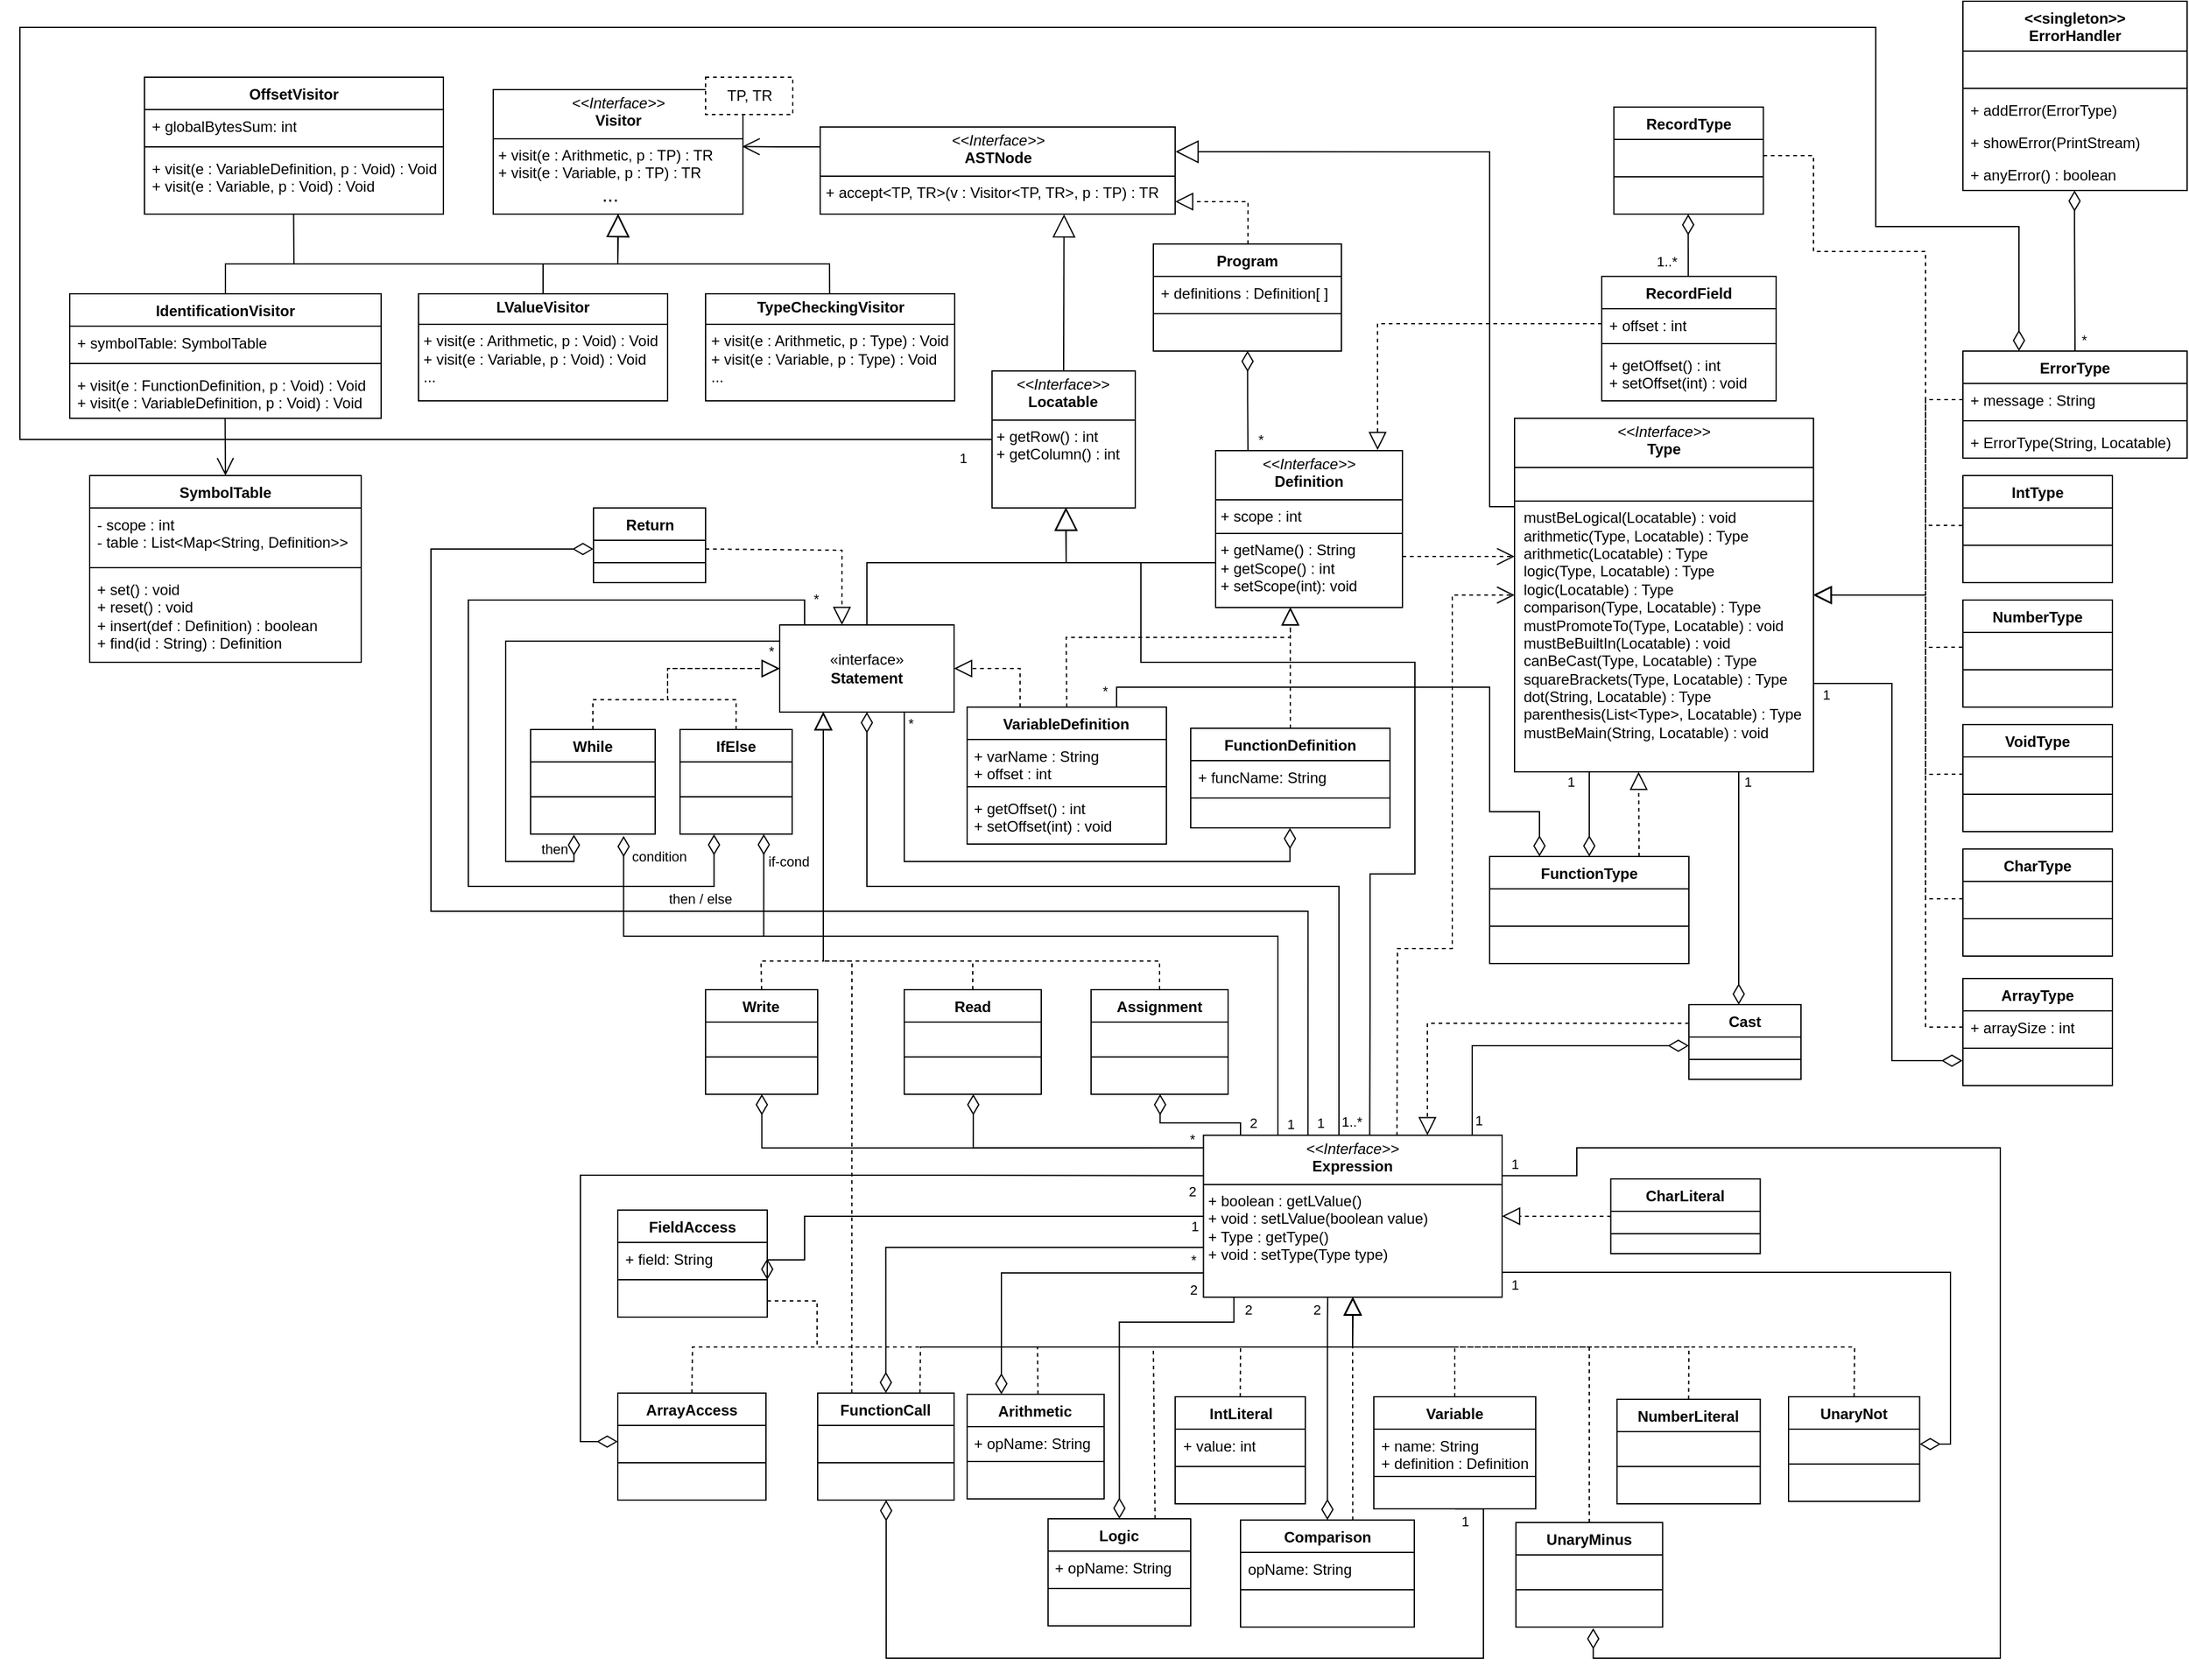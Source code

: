 <mxfile version="26.2.2">
  <diagram name="Página-1" id="Nt3fjL4AMXvIJ_v2fAyT">
    <mxGraphModel dx="3831" dy="2366" grid="1" gridSize="10" guides="1" tooltips="1" connect="1" arrows="1" fold="1" page="1" pageScale="1" pageWidth="827" pageHeight="1169" math="0" shadow="0">
      <root>
        <mxCell id="0" />
        <mxCell id="1" parent="0" />
        <mxCell id="Chyv1uTGt5TqhsLYrdFu-5" value="Arithmetic" style="swimlane;fontStyle=1;align=center;verticalAlign=top;childLayout=stackLayout;horizontal=1;startSize=26;horizontalStack=0;resizeParent=1;resizeParentMax=0;resizeLast=0;collapsible=1;marginBottom=0;whiteSpace=wrap;html=1;" parent="1" vertex="1">
          <mxGeometry x="-869.52" y="838" width="110" height="84" as="geometry" />
        </mxCell>
        <mxCell id="Chyv1uTGt5TqhsLYrdFu-6" value="+ opName: String" style="text;strokeColor=none;fillColor=none;align=left;verticalAlign=top;spacingLeft=4;spacingRight=4;overflow=hidden;rotatable=0;points=[[0,0.5],[1,0.5]];portConstraint=eastwest;whiteSpace=wrap;html=1;" parent="Chyv1uTGt5TqhsLYrdFu-5" vertex="1">
          <mxGeometry y="26" width="110" height="24" as="geometry" />
        </mxCell>
        <mxCell id="Chyv1uTGt5TqhsLYrdFu-7" value="" style="line;strokeWidth=1;fillColor=none;align=left;verticalAlign=middle;spacingTop=-1;spacingLeft=3;spacingRight=3;rotatable=0;labelPosition=right;points=[];portConstraint=eastwest;strokeColor=inherit;" parent="Chyv1uTGt5TqhsLYrdFu-5" vertex="1">
          <mxGeometry y="50" width="110" height="8" as="geometry" />
        </mxCell>
        <mxCell id="Chyv1uTGt5TqhsLYrdFu-8" value="&lt;div&gt;&lt;br&gt;&lt;/div&gt;&lt;div&gt;&lt;br&gt;&lt;/div&gt;" style="text;strokeColor=none;fillColor=none;align=left;verticalAlign=top;spacingLeft=4;spacingRight=4;overflow=hidden;rotatable=0;points=[[0,0.5],[1,0.5]];portConstraint=eastwest;whiteSpace=wrap;html=1;" parent="Chyv1uTGt5TqhsLYrdFu-5" vertex="1">
          <mxGeometry y="58" width="110" height="26" as="geometry" />
        </mxCell>
        <mxCell id="Chyv1uTGt5TqhsLYrdFu-13" value="IntLiteral" style="swimlane;fontStyle=1;align=center;verticalAlign=top;childLayout=stackLayout;horizontal=1;startSize=26;horizontalStack=0;resizeParent=1;resizeParentMax=0;resizeLast=0;collapsible=1;marginBottom=0;whiteSpace=wrap;html=1;" parent="1" vertex="1">
          <mxGeometry x="-702.5" y="840" width="104.52" height="86" as="geometry" />
        </mxCell>
        <mxCell id="Chyv1uTGt5TqhsLYrdFu-14" value="+ value: int" style="text;strokeColor=none;fillColor=none;align=left;verticalAlign=top;spacingLeft=4;spacingRight=4;overflow=hidden;rotatable=0;points=[[0,0.5],[1,0.5]];portConstraint=eastwest;whiteSpace=wrap;html=1;" parent="Chyv1uTGt5TqhsLYrdFu-13" vertex="1">
          <mxGeometry y="26" width="104.52" height="26" as="geometry" />
        </mxCell>
        <mxCell id="Chyv1uTGt5TqhsLYrdFu-15" value="" style="line;strokeWidth=1;fillColor=none;align=left;verticalAlign=middle;spacingTop=-1;spacingLeft=3;spacingRight=3;rotatable=0;labelPosition=right;points=[];portConstraint=eastwest;strokeColor=inherit;" parent="Chyv1uTGt5TqhsLYrdFu-13" vertex="1">
          <mxGeometry y="52" width="104.52" height="8" as="geometry" />
        </mxCell>
        <mxCell id="Chyv1uTGt5TqhsLYrdFu-16" value="&lt;div&gt;&lt;br&gt;&lt;/div&gt;&lt;div&gt;&lt;br&gt;&lt;/div&gt;" style="text;strokeColor=none;fillColor=none;align=left;verticalAlign=top;spacingLeft=4;spacingRight=4;overflow=hidden;rotatable=0;points=[[0,0.5],[1,0.5]];portConstraint=eastwest;whiteSpace=wrap;html=1;" parent="Chyv1uTGt5TqhsLYrdFu-13" vertex="1">
          <mxGeometry y="60" width="104.52" height="26" as="geometry" />
        </mxCell>
        <mxCell id="Chyv1uTGt5TqhsLYrdFu-17" value="Variable" style="swimlane;fontStyle=1;align=center;verticalAlign=top;childLayout=stackLayout;horizontal=1;startSize=26;horizontalStack=0;resizeParent=1;resizeParentMax=0;resizeLast=0;collapsible=1;marginBottom=0;whiteSpace=wrap;html=1;" parent="1" vertex="1">
          <mxGeometry x="-543" y="840" width="130" height="90" as="geometry" />
        </mxCell>
        <mxCell id="Chyv1uTGt5TqhsLYrdFu-18" value="+ name: String&lt;div&gt;+ definition : Definition&lt;/div&gt;" style="text;strokeColor=none;fillColor=none;align=left;verticalAlign=top;spacingLeft=4;spacingRight=4;overflow=hidden;rotatable=0;points=[[0,0.5],[1,0.5]];portConstraint=eastwest;whiteSpace=wrap;html=1;" parent="Chyv1uTGt5TqhsLYrdFu-17" vertex="1">
          <mxGeometry y="26" width="130" height="34" as="geometry" />
        </mxCell>
        <mxCell id="Chyv1uTGt5TqhsLYrdFu-19" value="" style="line;strokeWidth=1;fillColor=none;align=left;verticalAlign=middle;spacingTop=-1;spacingLeft=3;spacingRight=3;rotatable=0;labelPosition=right;points=[];portConstraint=eastwest;strokeColor=inherit;" parent="Chyv1uTGt5TqhsLYrdFu-17" vertex="1">
          <mxGeometry y="60" width="130" height="8" as="geometry" />
        </mxCell>
        <mxCell id="Chyv1uTGt5TqhsLYrdFu-20" value="&lt;div&gt;&lt;br&gt;&lt;/div&gt;&lt;div&gt;&lt;br&gt;&lt;/div&gt;" style="text;strokeColor=none;fillColor=none;align=left;verticalAlign=top;spacingLeft=4;spacingRight=4;overflow=hidden;rotatable=0;points=[[0,0.5],[1,0.5]];portConstraint=eastwest;whiteSpace=wrap;html=1;" parent="Chyv1uTGt5TqhsLYrdFu-17" vertex="1">
          <mxGeometry y="68" width="130" height="22" as="geometry" />
        </mxCell>
        <mxCell id="Chyv1uTGt5TqhsLYrdFu-33" value="" style="endArrow=none;html=1;endSize=12;startArrow=diamondThin;startSize=14;startFill=0;edgeStyle=orthogonalEdgeStyle;align=left;verticalAlign=bottom;rounded=0;exitX=0.527;exitY=1.032;exitDx=0;exitDy=0;exitPerimeter=0;entryX=1;entryY=0.25;entryDx=0;entryDy=0;" parent="1" source="NF-DhXXJ8hGUxy49Zucw-8" target="5em6XzOoX73Qv20cHfNX-2" edge="1">
          <mxGeometry x="-1" y="3" relative="1" as="geometry">
            <mxPoint x="-269.52" y="879.91" as="sourcePoint" />
            <mxPoint x="-437.02" y="654.932" as="targetPoint" />
            <Array as="points">
              <mxPoint x="-367" y="1050" />
              <mxPoint x="-40" y="1050" />
              <mxPoint x="-40" y="640" />
              <mxPoint x="-380" y="640" />
              <mxPoint x="-380" y="662" />
            </Array>
          </mxGeometry>
        </mxCell>
        <mxCell id="Chyv1uTGt5TqhsLYrdFu-34" value="1" style="edgeLabel;html=1;align=center;verticalAlign=middle;resizable=0;points=[];" parent="Chyv1uTGt5TqhsLYrdFu-33" vertex="1" connectable="0">
          <mxGeometry x="0.955" y="6" relative="1" as="geometry">
            <mxPoint x="-17" y="-16" as="offset" />
          </mxGeometry>
        </mxCell>
        <mxCell id="Chyv1uTGt5TqhsLYrdFu-35" value="" style="endArrow=block;dashed=1;endFill=0;endSize=12;html=1;rounded=0;exitX=0.5;exitY=0;exitDx=0;exitDy=0;entryX=0.5;entryY=1;entryDx=0;entryDy=0;" parent="1" source="Chyv1uTGt5TqhsLYrdFu-17" target="5em6XzOoX73Qv20cHfNX-2" edge="1">
          <mxGeometry width="160" relative="1" as="geometry">
            <mxPoint x="-504.52" y="769.91" as="sourcePoint" />
            <mxPoint x="-559.52" y="730" as="targetPoint" />
            <Array as="points">
              <mxPoint x="-478" y="800" />
              <mxPoint x="-560" y="800" />
            </Array>
          </mxGeometry>
        </mxCell>
        <mxCell id="Chyv1uTGt5TqhsLYrdFu-36" value="" style="endArrow=block;dashed=1;endFill=0;endSize=12;html=1;rounded=0;exitX=0.5;exitY=0;exitDx=0;exitDy=0;entryX=0.5;entryY=1;entryDx=0;entryDy=0;" parent="1" source="NF-DhXXJ8hGUxy49Zucw-5" target="5em6XzOoX73Qv20cHfNX-2" edge="1">
          <mxGeometry width="160" relative="1" as="geometry">
            <mxPoint x="-374.52" y="789.91" as="sourcePoint" />
            <mxPoint x="-559.52" y="730" as="targetPoint" />
            <Array as="points">
              <mxPoint x="-370" y="800" />
              <mxPoint x="-560" y="800" />
            </Array>
          </mxGeometry>
        </mxCell>
        <mxCell id="Chyv1uTGt5TqhsLYrdFu-37" value="" style="endArrow=block;dashed=1;endFill=0;endSize=12;html=1;rounded=0;exitX=0.5;exitY=0;exitDx=0;exitDy=0;entryX=0.5;entryY=1;entryDx=0;entryDy=0;" parent="1" source="Chyv1uTGt5TqhsLYrdFu-13" target="5em6XzOoX73Qv20cHfNX-2" edge="1">
          <mxGeometry width="160" relative="1" as="geometry">
            <mxPoint x="-364.52" y="799.91" as="sourcePoint" />
            <mxPoint x="-559.52" y="730" as="targetPoint" />
            <Array as="points">
              <mxPoint x="-650" y="800" />
              <mxPoint x="-560" y="800" />
            </Array>
          </mxGeometry>
        </mxCell>
        <mxCell id="Chyv1uTGt5TqhsLYrdFu-38" value="" style="endArrow=block;dashed=1;endFill=0;endSize=12;html=1;rounded=0;exitX=0.517;exitY=-0.002;exitDx=0;exitDy=0;entryX=0.5;entryY=1;entryDx=0;entryDy=0;exitPerimeter=0;" parent="1" source="Chyv1uTGt5TqhsLYrdFu-5" target="5em6XzOoX73Qv20cHfNX-2" edge="1">
          <mxGeometry width="160" relative="1" as="geometry">
            <mxPoint x="-934.52" y="789.91" as="sourcePoint" />
            <mxPoint x="-559.52" y="730" as="targetPoint" />
            <Array as="points">
              <mxPoint x="-813" y="800" />
              <mxPoint x="-560" y="800" />
            </Array>
          </mxGeometry>
        </mxCell>
        <mxCell id="Chyv1uTGt5TqhsLYrdFu-39" value="" style="endArrow=none;html=1;endSize=12;startArrow=diamondThin;startSize=14;startFill=0;edgeStyle=orthogonalEdgeStyle;align=left;verticalAlign=bottom;rounded=0;exitX=0.25;exitY=0;exitDx=0;exitDy=0;entryX=-0.001;entryY=0.85;entryDx=0;entryDy=0;entryPerimeter=0;" parent="1" source="Chyv1uTGt5TqhsLYrdFu-5" target="5em6XzOoX73Qv20cHfNX-2" edge="1">
          <mxGeometry x="-1" y="3" relative="1" as="geometry">
            <mxPoint x="-1034.52" y="850.794" as="sourcePoint" />
            <mxPoint x="-690" y="720" as="targetPoint" />
            <Array as="points">
              <mxPoint x="-842" y="741" />
            </Array>
          </mxGeometry>
        </mxCell>
        <mxCell id="N4AWmAxjkQPShpaZA549-2" value="2" style="edgeLabel;html=1;align=center;verticalAlign=middle;resizable=0;points=[];" parent="Chyv1uTGt5TqhsLYrdFu-39" vertex="1" connectable="0">
          <mxGeometry x="0.805" y="-1" relative="1" as="geometry">
            <mxPoint x="17" y="12" as="offset" />
          </mxGeometry>
        </mxCell>
        <mxCell id="Chyv1uTGt5TqhsLYrdFu-48" value="IfElse" style="swimlane;fontStyle=1;align=center;verticalAlign=top;childLayout=stackLayout;horizontal=1;startSize=26;horizontalStack=0;resizeParent=1;resizeParentMax=0;resizeLast=0;collapsible=1;marginBottom=0;whiteSpace=wrap;html=1;" parent="1" vertex="1">
          <mxGeometry x="-1100" y="304" width="90" height="84" as="geometry" />
        </mxCell>
        <mxCell id="Chyv1uTGt5TqhsLYrdFu-49" value="&lt;div&gt;&lt;br&gt;&lt;/div&gt;" style="text;strokeColor=none;fillColor=none;align=left;verticalAlign=top;spacingLeft=4;spacingRight=4;overflow=hidden;rotatable=0;points=[[0,0.5],[1,0.5]];portConstraint=eastwest;whiteSpace=wrap;html=1;" parent="Chyv1uTGt5TqhsLYrdFu-48" vertex="1">
          <mxGeometry y="26" width="90" height="24" as="geometry" />
        </mxCell>
        <mxCell id="Chyv1uTGt5TqhsLYrdFu-50" value="" style="line;strokeWidth=1;fillColor=none;align=left;verticalAlign=middle;spacingTop=-1;spacingLeft=3;spacingRight=3;rotatable=0;labelPosition=right;points=[];portConstraint=eastwest;strokeColor=inherit;" parent="Chyv1uTGt5TqhsLYrdFu-48" vertex="1">
          <mxGeometry y="50" width="90" height="8" as="geometry" />
        </mxCell>
        <mxCell id="Chyv1uTGt5TqhsLYrdFu-51" value="&lt;div&gt;&lt;br&gt;&lt;/div&gt;&lt;div&gt;&lt;br&gt;&lt;/div&gt;" style="text;strokeColor=none;fillColor=none;align=left;verticalAlign=top;spacingLeft=4;spacingRight=4;overflow=hidden;rotatable=0;points=[[0,0.5],[1,0.5]];portConstraint=eastwest;whiteSpace=wrap;html=1;" parent="Chyv1uTGt5TqhsLYrdFu-48" vertex="1">
          <mxGeometry y="58" width="90" height="26" as="geometry" />
        </mxCell>
        <mxCell id="Chyv1uTGt5TqhsLYrdFu-52" value="«interface»&lt;br&gt;&lt;b&gt;Statement&lt;/b&gt;" style="html=1;whiteSpace=wrap;" parent="1" vertex="1">
          <mxGeometry x="-1020" y="220" width="140" height="70" as="geometry" />
        </mxCell>
        <mxCell id="Chyv1uTGt5TqhsLYrdFu-59" value="Program" style="swimlane;fontStyle=1;align=center;verticalAlign=top;childLayout=stackLayout;horizontal=1;startSize=26;horizontalStack=0;resizeParent=1;resizeParentMax=0;resizeLast=0;collapsible=1;marginBottom=0;whiteSpace=wrap;html=1;" parent="1" vertex="1">
          <mxGeometry x="-720" y="-86" width="151" height="86" as="geometry" />
        </mxCell>
        <mxCell id="Chyv1uTGt5TqhsLYrdFu-60" value="+ definitions : Definition[ ]" style="text;strokeColor=none;fillColor=none;align=left;verticalAlign=top;spacingLeft=4;spacingRight=4;overflow=hidden;rotatable=0;points=[[0,0.5],[1,0.5]];portConstraint=eastwest;whiteSpace=wrap;html=1;" parent="Chyv1uTGt5TqhsLYrdFu-59" vertex="1">
          <mxGeometry y="26" width="151" height="26" as="geometry" />
        </mxCell>
        <mxCell id="Chyv1uTGt5TqhsLYrdFu-61" value="" style="line;strokeWidth=1;fillColor=none;align=left;verticalAlign=middle;spacingTop=-1;spacingLeft=3;spacingRight=3;rotatable=0;labelPosition=right;points=[];portConstraint=eastwest;strokeColor=inherit;" parent="Chyv1uTGt5TqhsLYrdFu-59" vertex="1">
          <mxGeometry y="52" width="151" height="8" as="geometry" />
        </mxCell>
        <mxCell id="Chyv1uTGt5TqhsLYrdFu-62" value="&lt;div&gt;&lt;br&gt;&lt;/div&gt;&lt;div&gt;&lt;br&gt;&lt;/div&gt;" style="text;strokeColor=none;fillColor=none;align=left;verticalAlign=top;spacingLeft=4;spacingRight=4;overflow=hidden;rotatable=0;points=[[0,0.5],[1,0.5]];portConstraint=eastwest;whiteSpace=wrap;html=1;" parent="Chyv1uTGt5TqhsLYrdFu-59" vertex="1">
          <mxGeometry y="60" width="151" height="26" as="geometry" />
        </mxCell>
        <mxCell id="Chyv1uTGt5TqhsLYrdFu-64" value="VariableDefinition" style="swimlane;fontStyle=1;align=center;verticalAlign=top;childLayout=stackLayout;horizontal=1;startSize=26;horizontalStack=0;resizeParent=1;resizeParentMax=0;resizeLast=0;collapsible=1;marginBottom=0;whiteSpace=wrap;html=1;" parent="1" vertex="1">
          <mxGeometry x="-869.52" y="286" width="160" height="110" as="geometry" />
        </mxCell>
        <mxCell id="Chyv1uTGt5TqhsLYrdFu-65" value="+ varName : String&lt;div&gt;+ offset : int&lt;/div&gt;" style="text;strokeColor=none;fillColor=none;align=left;verticalAlign=top;spacingLeft=4;spacingRight=4;overflow=hidden;rotatable=0;points=[[0,0.5],[1,0.5]];portConstraint=eastwest;whiteSpace=wrap;html=1;" parent="Chyv1uTGt5TqhsLYrdFu-64" vertex="1">
          <mxGeometry y="26" width="160" height="34" as="geometry" />
        </mxCell>
        <mxCell id="Chyv1uTGt5TqhsLYrdFu-66" value="" style="line;strokeWidth=1;fillColor=none;align=left;verticalAlign=middle;spacingTop=-1;spacingLeft=3;spacingRight=3;rotatable=0;labelPosition=right;points=[];portConstraint=eastwest;strokeColor=inherit;" parent="Chyv1uTGt5TqhsLYrdFu-64" vertex="1">
          <mxGeometry y="60" width="160" height="8" as="geometry" />
        </mxCell>
        <mxCell id="Chyv1uTGt5TqhsLYrdFu-67" value="+ getOffset() : int&lt;div&gt;+ setOffset(int) : void&lt;/div&gt;" style="text;strokeColor=none;fillColor=none;align=left;verticalAlign=top;spacingLeft=4;spacingRight=4;overflow=hidden;rotatable=0;points=[[0,0.5],[1,0.5]];portConstraint=eastwest;whiteSpace=wrap;html=1;" parent="Chyv1uTGt5TqhsLYrdFu-64" vertex="1">
          <mxGeometry y="68" width="160" height="42" as="geometry" />
        </mxCell>
        <mxCell id="Chyv1uTGt5TqhsLYrdFu-68" value="Function&lt;span style=&quot;background-color: transparent; color: light-dark(rgb(0, 0, 0), rgb(255, 255, 255));&quot;&gt;Definition&lt;/span&gt;" style="swimlane;fontStyle=1;align=center;verticalAlign=top;childLayout=stackLayout;horizontal=1;startSize=26;horizontalStack=0;resizeParent=1;resizeParentMax=0;resizeLast=0;collapsible=1;marginBottom=0;whiteSpace=wrap;html=1;" parent="1" vertex="1">
          <mxGeometry x="-690" y="303" width="160" height="80" as="geometry" />
        </mxCell>
        <mxCell id="6K4hzNi9QEj4y1inR-pd-1" value="+ funcName: String" style="text;strokeColor=none;fillColor=none;align=left;verticalAlign=top;spacingLeft=4;spacingRight=4;overflow=hidden;rotatable=0;points=[[0,0.5],[1,0.5]];portConstraint=eastwest;whiteSpace=wrap;html=1;" parent="Chyv1uTGt5TqhsLYrdFu-68" vertex="1">
          <mxGeometry y="26" width="160" height="26" as="geometry" />
        </mxCell>
        <mxCell id="Chyv1uTGt5TqhsLYrdFu-70" value="" style="line;strokeWidth=1;fillColor=none;align=left;verticalAlign=middle;spacingTop=-1;spacingLeft=3;spacingRight=3;rotatable=0;labelPosition=right;points=[];portConstraint=eastwest;strokeColor=inherit;" parent="Chyv1uTGt5TqhsLYrdFu-68" vertex="1">
          <mxGeometry y="52" width="160" height="8" as="geometry" />
        </mxCell>
        <mxCell id="Chyv1uTGt5TqhsLYrdFu-71" value="&lt;div&gt;&lt;br&gt;&lt;/div&gt;&lt;div&gt;&lt;br&gt;&lt;/div&gt;" style="text;strokeColor=none;fillColor=none;align=left;verticalAlign=top;spacingLeft=4;spacingRight=4;overflow=hidden;rotatable=0;points=[[0,0.5],[1,0.5]];portConstraint=eastwest;whiteSpace=wrap;html=1;" parent="Chyv1uTGt5TqhsLYrdFu-68" vertex="1">
          <mxGeometry y="60" width="160" height="20" as="geometry" />
        </mxCell>
        <mxCell id="Chyv1uTGt5TqhsLYrdFu-73" value="&lt;p style=&quot;margin:0px;margin-top:4px;text-align:center;&quot;&gt;&lt;i&gt;&amp;lt;&amp;lt;Interface&amp;gt;&amp;gt;&lt;/i&gt;&lt;br&gt;&lt;b&gt;Locatable&lt;/b&gt;&lt;/p&gt;&lt;hr size=&quot;1&quot; style=&quot;border-style:solid;&quot;&gt;&lt;p style=&quot;margin:0px;margin-left:4px;&quot;&gt;+ getRow() : int&lt;br&gt;+ getColumn() : int&lt;/p&gt;" style="verticalAlign=top;align=left;overflow=fill;html=1;whiteSpace=wrap;" parent="1" vertex="1">
          <mxGeometry x="-849.52" y="16" width="115" height="110" as="geometry" />
        </mxCell>
        <mxCell id="Chyv1uTGt5TqhsLYrdFu-77" value="" style="endArrow=block;dashed=1;endFill=0;endSize=12;html=1;rounded=0;exitX=0.5;exitY=0;exitDx=0;exitDy=0;entryX=0.4;entryY=0.998;entryDx=0;entryDy=0;entryPerimeter=0;" parent="1" source="Chyv1uTGt5TqhsLYrdFu-64" target="Chyv1uTGt5TqhsLYrdFu-81" edge="1">
          <mxGeometry width="160" relative="1" as="geometry">
            <mxPoint x="-780" y="300" as="sourcePoint" />
            <mxPoint x="-610" y="210" as="targetPoint" />
            <Array as="points">
              <mxPoint x="-790" y="230" />
              <mxPoint x="-610" y="230" />
            </Array>
          </mxGeometry>
        </mxCell>
        <mxCell id="Chyv1uTGt5TqhsLYrdFu-78" value="" style="endArrow=block;dashed=1;endFill=0;endSize=12;html=1;rounded=0;exitX=0.5;exitY=0;exitDx=0;exitDy=0;" parent="1" source="Chyv1uTGt5TqhsLYrdFu-68" edge="1">
          <mxGeometry width="160" relative="1" as="geometry">
            <mxPoint x="-610.05" y="300" as="sourcePoint" />
            <mxPoint x="-610.05" y="206" as="targetPoint" />
            <Array as="points">
              <mxPoint x="-610.05" y="276" />
              <mxPoint x="-610.05" y="256" />
              <mxPoint x="-610.05" y="236" />
            </Array>
          </mxGeometry>
        </mxCell>
        <mxCell id="Chyv1uTGt5TqhsLYrdFu-81" value="&lt;p style=&quot;margin:0px;margin-top:4px;text-align:center;&quot;&gt;&lt;i&gt;&amp;lt;&amp;lt;Interface&amp;gt;&amp;gt;&lt;/i&gt;&lt;br&gt;&lt;b&gt;Definition&lt;/b&gt;&lt;/p&gt;&lt;hr size=&quot;1&quot; style=&quot;border-style:solid;&quot;&gt;&lt;p style=&quot;margin:0px;margin-left:4px;&quot;&gt;+ scope : int&lt;/p&gt;&lt;hr size=&quot;1&quot; style=&quot;border-style:solid;&quot;&gt;&lt;p style=&quot;margin:0px;margin-left:4px;&quot;&gt;+ getName() : String&lt;/p&gt;&lt;p style=&quot;margin:0px;margin-left:4px;&quot;&gt;+ getScope() : int&lt;/p&gt;&lt;p style=&quot;margin:0px;margin-left:4px;&quot;&gt;+ setScope(int): void&lt;br&gt;&lt;br&gt;&lt;/p&gt;" style="verticalAlign=top;align=left;overflow=fill;html=1;whiteSpace=wrap;" parent="1" vertex="1">
          <mxGeometry x="-670" y="80" width="150" height="126" as="geometry" />
        </mxCell>
        <mxCell id="Chyv1uTGt5TqhsLYrdFu-84" value="" style="endArrow=open;endSize=12;dashed=1;html=1;rounded=0;entryX=0;entryY=0.391;entryDx=0;entryDy=0;entryPerimeter=0;" parent="1" target="N4AWmAxjkQPShpaZA549-1" edge="1">
          <mxGeometry x="0.538" y="15" width="160" relative="1" as="geometry">
            <mxPoint x="-520" y="165" as="sourcePoint" />
            <mxPoint x="-495" y="205" as="targetPoint" />
            <Array as="points">
              <mxPoint x="-490" y="165" />
            </Array>
            <mxPoint as="offset" />
          </mxGeometry>
        </mxCell>
        <mxCell id="Chyv1uTGt5TqhsLYrdFu-85" value="" style="endArrow=none;html=1;endSize=12;startArrow=diamondThin;startSize=14;startFill=0;edgeStyle=orthogonalEdgeStyle;align=left;verticalAlign=bottom;rounded=0;entryX=0.173;entryY=-0.002;entryDx=0;entryDy=0;exitX=0.501;exitY=0.991;exitDx=0;exitDy=0;exitPerimeter=0;entryPerimeter=0;" parent="1" source="Chyv1uTGt5TqhsLYrdFu-62" target="Chyv1uTGt5TqhsLYrdFu-81" edge="1">
          <mxGeometry x="-1" y="3" relative="1" as="geometry">
            <mxPoint x="-630" y="130" as="sourcePoint" />
            <mxPoint x="-470" y="191" as="targetPoint" />
            <Array as="points" />
          </mxGeometry>
        </mxCell>
        <mxCell id="Chyv1uTGt5TqhsLYrdFu-86" value="*" style="edgeLabel;html=1;align=center;verticalAlign=middle;resizable=0;points=[];" parent="Chyv1uTGt5TqhsLYrdFu-85" vertex="1" connectable="0">
          <mxGeometry x="0.955" y="6" relative="1" as="geometry">
            <mxPoint x="4" y="-7" as="offset" />
          </mxGeometry>
        </mxCell>
        <mxCell id="Chyv1uTGt5TqhsLYrdFu-88" value="" style="endArrow=block;dashed=1;endFill=0;endSize=12;html=1;rounded=0;exitX=0.503;exitY=0;exitDx=0;exitDy=0;exitPerimeter=0;entryX=1;entryY=0.856;entryDx=0;entryDy=0;entryPerimeter=0;" parent="1" source="Chyv1uTGt5TqhsLYrdFu-59" target="5em6XzOoX73Qv20cHfNX-5" edge="1">
          <mxGeometry width="160" relative="1" as="geometry">
            <mxPoint x="-535" y="-90" as="sourcePoint" />
            <mxPoint x="-700" y="-120" as="targetPoint" />
            <Array as="points">
              <mxPoint x="-644" y="-120" />
            </Array>
          </mxGeometry>
        </mxCell>
        <mxCell id="Chyv1uTGt5TqhsLYrdFu-89" value="&lt;div&gt;&lt;br&gt;&lt;/div&gt;&lt;div&gt;&lt;br&gt;&lt;/div&gt;" style="endArrow=block;endSize=16;endFill=0;html=1;rounded=0;exitX=0.5;exitY=0;exitDx=0;exitDy=0;entryX=0.687;entryY=1.003;entryDx=0;entryDy=0;entryPerimeter=0;" parent="1" source="Chyv1uTGt5TqhsLYrdFu-73" target="5em6XzOoX73Qv20cHfNX-5" edge="1">
          <mxGeometry x="-0.13" y="-1" width="160" relative="1" as="geometry">
            <mxPoint x="10" y="160" as="sourcePoint" />
            <mxPoint x="-820" y="-20" as="targetPoint" />
            <mxPoint as="offset" />
          </mxGeometry>
        </mxCell>
        <mxCell id="NF-DhXXJ8hGUxy49Zucw-3" value="" style="endArrow=none;html=1;endSize=12;startArrow=diamondThin;startSize=14;startFill=0;edgeStyle=orthogonalEdgeStyle;align=left;verticalAlign=bottom;rounded=0;exitX=0.498;exitY=1.005;exitDx=0;exitDy=0;exitPerimeter=0;" parent="1" source="Chyv1uTGt5TqhsLYrdFu-71" edge="1">
          <mxGeometry x="-1" y="3" relative="1" as="geometry">
            <mxPoint x="-610" y="420" as="sourcePoint" />
            <mxPoint x="-920" y="290" as="targetPoint" />
            <Array as="points">
              <mxPoint x="-610" y="410" />
              <mxPoint x="-920" y="410" />
            </Array>
          </mxGeometry>
        </mxCell>
        <mxCell id="NF-DhXXJ8hGUxy49Zucw-4" value="*" style="edgeLabel;html=1;align=center;verticalAlign=middle;resizable=0;points=[];" parent="NF-DhXXJ8hGUxy49Zucw-3" vertex="1" connectable="0">
          <mxGeometry x="0.955" y="6" relative="1" as="geometry">
            <mxPoint x="11" y="-1" as="offset" />
          </mxGeometry>
        </mxCell>
        <mxCell id="NF-DhXXJ8hGUxy49Zucw-5" value="UnaryMinus" style="swimlane;fontStyle=1;align=center;verticalAlign=top;childLayout=stackLayout;horizontal=1;startSize=26;horizontalStack=0;resizeParent=1;resizeParentMax=0;resizeLast=0;collapsible=1;marginBottom=0;whiteSpace=wrap;html=1;" parent="1" vertex="1">
          <mxGeometry x="-428.87" y="941" width="117.74" height="84" as="geometry" />
        </mxCell>
        <mxCell id="NF-DhXXJ8hGUxy49Zucw-6" value="&lt;div&gt;&lt;br&gt;&lt;/div&gt;" style="text;strokeColor=none;fillColor=none;align=left;verticalAlign=top;spacingLeft=4;spacingRight=4;overflow=hidden;rotatable=0;points=[[0,0.5],[1,0.5]];portConstraint=eastwest;whiteSpace=wrap;html=1;" parent="NF-DhXXJ8hGUxy49Zucw-5" vertex="1">
          <mxGeometry y="26" width="117.74" height="24" as="geometry" />
        </mxCell>
        <mxCell id="NF-DhXXJ8hGUxy49Zucw-7" value="" style="line;strokeWidth=1;fillColor=none;align=left;verticalAlign=middle;spacingTop=-1;spacingLeft=3;spacingRight=3;rotatable=0;labelPosition=right;points=[];portConstraint=eastwest;strokeColor=inherit;" parent="NF-DhXXJ8hGUxy49Zucw-5" vertex="1">
          <mxGeometry y="50" width="117.74" height="8" as="geometry" />
        </mxCell>
        <mxCell id="NF-DhXXJ8hGUxy49Zucw-8" value="&lt;div&gt;&lt;br&gt;&lt;/div&gt;&lt;div&gt;&lt;br&gt;&lt;/div&gt;" style="text;strokeColor=none;fillColor=none;align=left;verticalAlign=top;spacingLeft=4;spacingRight=4;overflow=hidden;rotatable=0;points=[[0,0.5],[1,0.5]];portConstraint=eastwest;whiteSpace=wrap;html=1;" parent="NF-DhXXJ8hGUxy49Zucw-5" vertex="1">
          <mxGeometry y="58" width="117.74" height="26" as="geometry" />
        </mxCell>
        <mxCell id="NF-DhXXJ8hGUxy49Zucw-11" value="" style="endArrow=block;dashed=1;endFill=0;endSize=12;html=1;rounded=0;exitX=0.5;exitY=0;exitDx=0;exitDy=0;entryX=0;entryY=0.5;entryDx=0;entryDy=0;" parent="1" source="Chyv1uTGt5TqhsLYrdFu-48" target="Chyv1uTGt5TqhsLYrdFu-52" edge="1">
          <mxGeometry width="160" relative="1" as="geometry">
            <mxPoint x="-760" y="375" as="sourcePoint" />
            <mxPoint x="-890" y="310" as="targetPoint" />
            <Array as="points">
              <mxPoint x="-1055" y="280" />
              <mxPoint x="-1110" y="280" />
              <mxPoint x="-1110" y="255" />
            </Array>
          </mxGeometry>
        </mxCell>
        <mxCell id="OmQNnyCMkDBNFYBYzlFr-2" value="NumberType" style="swimlane;fontStyle=1;align=center;verticalAlign=top;childLayout=stackLayout;horizontal=1;startSize=26;horizontalStack=0;resizeParent=1;resizeParentMax=0;resizeLast=0;collapsible=1;marginBottom=0;whiteSpace=wrap;html=1;" parent="1" vertex="1">
          <mxGeometry x="-70.0" y="200" width="120" height="86" as="geometry" />
        </mxCell>
        <mxCell id="OmQNnyCMkDBNFYBYzlFr-3" value="&lt;div&gt;&lt;br&gt;&lt;/div&gt;&lt;div&gt;&lt;br&gt;&lt;/div&gt;" style="text;strokeColor=none;fillColor=none;align=left;verticalAlign=top;spacingLeft=4;spacingRight=4;overflow=hidden;rotatable=0;points=[[0,0.5],[1,0.5]];portConstraint=eastwest;whiteSpace=wrap;html=1;" parent="OmQNnyCMkDBNFYBYzlFr-2" vertex="1">
          <mxGeometry y="26" width="120" height="26" as="geometry" />
        </mxCell>
        <mxCell id="OmQNnyCMkDBNFYBYzlFr-4" value="" style="line;strokeWidth=1;fillColor=none;align=left;verticalAlign=middle;spacingTop=-1;spacingLeft=3;spacingRight=3;rotatable=0;labelPosition=right;points=[];portConstraint=eastwest;strokeColor=inherit;" parent="OmQNnyCMkDBNFYBYzlFr-2" vertex="1">
          <mxGeometry y="52" width="120" height="8" as="geometry" />
        </mxCell>
        <mxCell id="OmQNnyCMkDBNFYBYzlFr-5" value="&lt;div&gt;&lt;br&gt;&lt;/div&gt;&lt;div&gt;&lt;br&gt;&lt;/div&gt;" style="text;strokeColor=none;fillColor=none;align=left;verticalAlign=top;spacingLeft=4;spacingRight=4;overflow=hidden;rotatable=0;points=[[0,0.5],[1,0.5]];portConstraint=eastwest;whiteSpace=wrap;html=1;" parent="OmQNnyCMkDBNFYBYzlFr-2" vertex="1">
          <mxGeometry y="60" width="120" height="26" as="geometry" />
        </mxCell>
        <mxCell id="OmQNnyCMkDBNFYBYzlFr-6" value="IntType" style="swimlane;fontStyle=1;align=center;verticalAlign=top;childLayout=stackLayout;horizontal=1;startSize=26;horizontalStack=0;resizeParent=1;resizeParentMax=0;resizeLast=0;collapsible=1;marginBottom=0;whiteSpace=wrap;html=1;" parent="1" vertex="1">
          <mxGeometry x="-70.0" y="100" width="120" height="86" as="geometry" />
        </mxCell>
        <mxCell id="OmQNnyCMkDBNFYBYzlFr-7" value="&lt;div&gt;&lt;br&gt;&lt;/div&gt;&lt;div&gt;&lt;br&gt;&lt;/div&gt;" style="text;strokeColor=none;fillColor=none;align=left;verticalAlign=top;spacingLeft=4;spacingRight=4;overflow=hidden;rotatable=0;points=[[0,0.5],[1,0.5]];portConstraint=eastwest;whiteSpace=wrap;html=1;" parent="OmQNnyCMkDBNFYBYzlFr-6" vertex="1">
          <mxGeometry y="26" width="120" height="26" as="geometry" />
        </mxCell>
        <mxCell id="OmQNnyCMkDBNFYBYzlFr-8" value="" style="line;strokeWidth=1;fillColor=none;align=left;verticalAlign=middle;spacingTop=-1;spacingLeft=3;spacingRight=3;rotatable=0;labelPosition=right;points=[];portConstraint=eastwest;strokeColor=inherit;" parent="OmQNnyCMkDBNFYBYzlFr-6" vertex="1">
          <mxGeometry y="52" width="120" height="8" as="geometry" />
        </mxCell>
        <mxCell id="OmQNnyCMkDBNFYBYzlFr-9" value="&lt;div&gt;&lt;br&gt;&lt;/div&gt;&lt;div&gt;&lt;br&gt;&lt;/div&gt;" style="text;strokeColor=none;fillColor=none;align=left;verticalAlign=top;spacingLeft=4;spacingRight=4;overflow=hidden;rotatable=0;points=[[0,0.5],[1,0.5]];portConstraint=eastwest;whiteSpace=wrap;html=1;" parent="OmQNnyCMkDBNFYBYzlFr-6" vertex="1">
          <mxGeometry y="60" width="120" height="26" as="geometry" />
        </mxCell>
        <mxCell id="OmQNnyCMkDBNFYBYzlFr-10" value="CharType" style="swimlane;fontStyle=1;align=center;verticalAlign=top;childLayout=stackLayout;horizontal=1;startSize=26;horizontalStack=0;resizeParent=1;resizeParentMax=0;resizeLast=0;collapsible=1;marginBottom=0;whiteSpace=wrap;html=1;" parent="1" vertex="1">
          <mxGeometry x="-70.0" y="400" width="120" height="86" as="geometry" />
        </mxCell>
        <mxCell id="OmQNnyCMkDBNFYBYzlFr-11" value="&lt;div&gt;&lt;br&gt;&lt;/div&gt;&lt;div&gt;&lt;br&gt;&lt;/div&gt;" style="text;strokeColor=none;fillColor=none;align=left;verticalAlign=top;spacingLeft=4;spacingRight=4;overflow=hidden;rotatable=0;points=[[0,0.5],[1,0.5]];portConstraint=eastwest;whiteSpace=wrap;html=1;" parent="OmQNnyCMkDBNFYBYzlFr-10" vertex="1">
          <mxGeometry y="26" width="120" height="26" as="geometry" />
        </mxCell>
        <mxCell id="OmQNnyCMkDBNFYBYzlFr-12" value="" style="line;strokeWidth=1;fillColor=none;align=left;verticalAlign=middle;spacingTop=-1;spacingLeft=3;spacingRight=3;rotatable=0;labelPosition=right;points=[];portConstraint=eastwest;strokeColor=inherit;" parent="OmQNnyCMkDBNFYBYzlFr-10" vertex="1">
          <mxGeometry y="52" width="120" height="8" as="geometry" />
        </mxCell>
        <mxCell id="OmQNnyCMkDBNFYBYzlFr-13" value="&lt;div&gt;&lt;br&gt;&lt;/div&gt;&lt;div&gt;&lt;br&gt;&lt;/div&gt;" style="text;strokeColor=none;fillColor=none;align=left;verticalAlign=top;spacingLeft=4;spacingRight=4;overflow=hidden;rotatable=0;points=[[0,0.5],[1,0.5]];portConstraint=eastwest;whiteSpace=wrap;html=1;" parent="OmQNnyCMkDBNFYBYzlFr-10" vertex="1">
          <mxGeometry y="60" width="120" height="26" as="geometry" />
        </mxCell>
        <mxCell id="OmQNnyCMkDBNFYBYzlFr-14" value="ArrayType" style="swimlane;fontStyle=1;align=center;verticalAlign=top;childLayout=stackLayout;horizontal=1;startSize=26;horizontalStack=0;resizeParent=1;resizeParentMax=0;resizeLast=0;collapsible=1;marginBottom=0;whiteSpace=wrap;html=1;" parent="1" vertex="1">
          <mxGeometry x="-70.0" y="504" width="120" height="86" as="geometry" />
        </mxCell>
        <mxCell id="OmQNnyCMkDBNFYBYzlFr-15" value="+ arraySize : int" style="text;strokeColor=none;fillColor=none;align=left;verticalAlign=top;spacingLeft=4;spacingRight=4;overflow=hidden;rotatable=0;points=[[0,0.5],[1,0.5]];portConstraint=eastwest;whiteSpace=wrap;html=1;" parent="OmQNnyCMkDBNFYBYzlFr-14" vertex="1">
          <mxGeometry y="26" width="120" height="26" as="geometry" />
        </mxCell>
        <mxCell id="OmQNnyCMkDBNFYBYzlFr-16" value="" style="line;strokeWidth=1;fillColor=none;align=left;verticalAlign=middle;spacingTop=-1;spacingLeft=3;spacingRight=3;rotatable=0;labelPosition=right;points=[];portConstraint=eastwest;strokeColor=inherit;" parent="OmQNnyCMkDBNFYBYzlFr-14" vertex="1">
          <mxGeometry y="52" width="120" height="8" as="geometry" />
        </mxCell>
        <mxCell id="OmQNnyCMkDBNFYBYzlFr-17" value="&lt;div&gt;&lt;br&gt;&lt;/div&gt;&lt;div&gt;&lt;br&gt;&lt;/div&gt;" style="text;strokeColor=none;fillColor=none;align=left;verticalAlign=top;spacingLeft=4;spacingRight=4;overflow=hidden;rotatable=0;points=[[0,0.5],[1,0.5]];portConstraint=eastwest;whiteSpace=wrap;html=1;" parent="OmQNnyCMkDBNFYBYzlFr-14" vertex="1">
          <mxGeometry y="60" width="120" height="26" as="geometry" />
        </mxCell>
        <mxCell id="OmQNnyCMkDBNFYBYzlFr-18" value="" style="endArrow=block;dashed=1;endFill=0;endSize=12;html=1;rounded=0;exitX=-0.004;exitY=0.542;exitDx=0;exitDy=0;entryX=1;entryY=0.5;entryDx=0;entryDy=0;exitPerimeter=0;" parent="1" source="OmQNnyCMkDBNFYBYzlFr-7" target="N4AWmAxjkQPShpaZA549-1" edge="1">
          <mxGeometry width="160" relative="1" as="geometry">
            <mxPoint x="-69.76" y="270" as="sourcePoint" />
            <mxPoint x="-174.76" y="145" as="targetPoint" />
            <Array as="points">
              <mxPoint x="-100" y="140" />
              <mxPoint x="-100" y="196" />
            </Array>
          </mxGeometry>
        </mxCell>
        <mxCell id="OmQNnyCMkDBNFYBYzlFr-19" value="" style="endArrow=block;dashed=1;endFill=0;endSize=12;html=1;rounded=0;entryX=1;entryY=0.5;entryDx=0;entryDy=0;exitX=-0.003;exitY=0.456;exitDx=0;exitDy=0;exitPerimeter=0;" parent="1" source="OmQNnyCMkDBNFYBYzlFr-3" target="N4AWmAxjkQPShpaZA549-1" edge="1">
          <mxGeometry width="160" relative="1" as="geometry">
            <mxPoint x="-64.76" y="110" as="sourcePoint" />
            <mxPoint x="-174.76" y="145" as="targetPoint" />
            <Array as="points">
              <mxPoint x="-100" y="238" />
              <mxPoint x="-100" y="196" />
            </Array>
          </mxGeometry>
        </mxCell>
        <mxCell id="OmQNnyCMkDBNFYBYzlFr-20" value="" style="endArrow=block;dashed=1;endFill=0;endSize=12;html=1;rounded=0;exitX=0;exitY=0.538;exitDx=0;exitDy=0;entryX=1;entryY=0.5;entryDx=0;entryDy=0;exitPerimeter=0;" parent="1" source="OmQNnyCMkDBNFYBYzlFr-11" target="N4AWmAxjkQPShpaZA549-1" edge="1">
          <mxGeometry width="160" relative="1" as="geometry">
            <mxPoint x="-14.76" y="-1" as="sourcePoint" />
            <mxPoint x="-174.76" y="145" as="targetPoint" />
            <Array as="points">
              <mxPoint x="-100" y="440" />
              <mxPoint x="-100" y="196" />
            </Array>
          </mxGeometry>
        </mxCell>
        <mxCell id="OmQNnyCMkDBNFYBYzlFr-21" value="" style="endArrow=block;dashed=1;endFill=0;endSize=12;html=1;rounded=0;entryX=1;entryY=0.5;entryDx=0;entryDy=0;exitX=0;exitY=0.5;exitDx=0;exitDy=0;" parent="1" source="OmQNnyCMkDBNFYBYzlFr-15" target="N4AWmAxjkQPShpaZA549-1" edge="1">
          <mxGeometry width="160" relative="1" as="geometry">
            <mxPoint x="-64.76" y="460" as="sourcePoint" />
            <mxPoint x="-174.76" y="145" as="targetPoint" />
            <Array as="points">
              <mxPoint x="-100" y="543" />
              <mxPoint x="-100" y="196" />
            </Array>
          </mxGeometry>
        </mxCell>
        <mxCell id="OmQNnyCMkDBNFYBYzlFr-22" value="" style="endArrow=none;html=1;endSize=12;startArrow=diamondThin;startSize=14;startFill=0;edgeStyle=orthogonalEdgeStyle;align=left;verticalAlign=bottom;rounded=0;exitX=0.5;exitY=1;exitDx=0;exitDy=0;entryX=0.453;entryY=-0.001;entryDx=0;entryDy=0;entryPerimeter=0;" parent="1" source="Chyv1uTGt5TqhsLYrdFu-52" target="5em6XzOoX73Qv20cHfNX-2" edge="1">
          <mxGeometry x="-1" y="3" relative="1" as="geometry">
            <mxPoint x="-920" y="268" as="sourcePoint" />
            <mxPoint x="-580" y="600" as="targetPoint" />
            <Array as="points">
              <mxPoint x="-950" y="430" />
              <mxPoint x="-571" y="430" />
              <mxPoint x="-571" y="630" />
            </Array>
          </mxGeometry>
        </mxCell>
        <mxCell id="OmQNnyCMkDBNFYBYzlFr-23" value="1..*" style="edgeLabel;html=1;align=center;verticalAlign=middle;resizable=0;points=[];" parent="OmQNnyCMkDBNFYBYzlFr-22" vertex="1" connectable="0">
          <mxGeometry x="0.955" y="6" relative="1" as="geometry">
            <mxPoint x="4" y="5" as="offset" />
          </mxGeometry>
        </mxCell>
        <mxCell id="OmQNnyCMkDBNFYBYzlFr-24" value="While" style="swimlane;fontStyle=1;align=center;verticalAlign=top;childLayout=stackLayout;horizontal=1;startSize=26;horizontalStack=0;resizeParent=1;resizeParentMax=0;resizeLast=0;collapsible=1;marginBottom=0;whiteSpace=wrap;html=1;" parent="1" vertex="1">
          <mxGeometry x="-1220" y="304" width="100" height="84" as="geometry" />
        </mxCell>
        <mxCell id="OmQNnyCMkDBNFYBYzlFr-25" value="&lt;div&gt;&lt;br&gt;&lt;/div&gt;&lt;div&gt;&lt;br&gt;&lt;/div&gt;" style="text;strokeColor=none;fillColor=none;align=left;verticalAlign=top;spacingLeft=4;spacingRight=4;overflow=hidden;rotatable=0;points=[[0,0.5],[1,0.5]];portConstraint=eastwest;whiteSpace=wrap;html=1;" parent="OmQNnyCMkDBNFYBYzlFr-24" vertex="1">
          <mxGeometry y="26" width="100" height="24" as="geometry" />
        </mxCell>
        <mxCell id="OmQNnyCMkDBNFYBYzlFr-26" value="" style="line;strokeWidth=1;fillColor=none;align=left;verticalAlign=middle;spacingTop=-1;spacingLeft=3;spacingRight=3;rotatable=0;labelPosition=right;points=[];portConstraint=eastwest;strokeColor=inherit;" parent="OmQNnyCMkDBNFYBYzlFr-24" vertex="1">
          <mxGeometry y="50" width="100" height="8" as="geometry" />
        </mxCell>
        <mxCell id="OmQNnyCMkDBNFYBYzlFr-27" value="&lt;div&gt;&lt;br&gt;&lt;/div&gt;&lt;div&gt;&lt;br&gt;&lt;/div&gt;" style="text;strokeColor=none;fillColor=none;align=left;verticalAlign=top;spacingLeft=4;spacingRight=4;overflow=hidden;rotatable=0;points=[[0,0.5],[1,0.5]];portConstraint=eastwest;whiteSpace=wrap;html=1;" parent="OmQNnyCMkDBNFYBYzlFr-24" vertex="1">
          <mxGeometry y="58" width="100" height="26" as="geometry" />
        </mxCell>
        <mxCell id="OmQNnyCMkDBNFYBYzlFr-28" value="" style="endArrow=block;dashed=1;endFill=0;endSize=12;html=1;rounded=0;exitX=0.5;exitY=0;exitDx=0;exitDy=0;entryX=0;entryY=0.5;entryDx=0;entryDy=0;" parent="1" source="OmQNnyCMkDBNFYBYzlFr-24" target="Chyv1uTGt5TqhsLYrdFu-52" edge="1">
          <mxGeometry width="160" relative="1" as="geometry">
            <mxPoint x="-1200" y="282" as="sourcePoint" />
            <mxPoint x="-1070" y="220" as="targetPoint" />
            <Array as="points">
              <mxPoint x="-1170" y="280" />
              <mxPoint x="-1110" y="280" />
              <mxPoint x="-1110" y="255" />
            </Array>
          </mxGeometry>
        </mxCell>
        <mxCell id="OmQNnyCMkDBNFYBYzlFr-29" value="" style="endArrow=none;html=1;endSize=12;startArrow=diamondThin;startSize=14;startFill=0;edgeStyle=orthogonalEdgeStyle;align=left;verticalAlign=bottom;rounded=0;exitX=0.303;exitY=1.004;exitDx=0;exitDy=0;exitPerimeter=0;" parent="1" source="Chyv1uTGt5TqhsLYrdFu-51" edge="1">
          <mxGeometry x="-1" y="3" relative="1" as="geometry">
            <mxPoint x="-1170" y="420" as="sourcePoint" />
            <mxPoint x="-1000" y="220" as="targetPoint" />
            <Array as="points">
              <mxPoint x="-1073" y="430" />
              <mxPoint x="-1270" y="430" />
              <mxPoint x="-1270" y="200" />
              <mxPoint x="-1000" y="200" />
            </Array>
          </mxGeometry>
        </mxCell>
        <mxCell id="OmQNnyCMkDBNFYBYzlFr-30" value="*" style="edgeLabel;html=1;align=center;verticalAlign=middle;resizable=0;points=[];" parent="OmQNnyCMkDBNFYBYzlFr-29" vertex="1" connectable="0">
          <mxGeometry x="0.955" y="6" relative="1" as="geometry">
            <mxPoint x="3" y="-4" as="offset" />
          </mxGeometry>
        </mxCell>
        <mxCell id="ObivhLdRkOrZMCO8oqJg-3" value="then / else" style="edgeLabel;html=1;align=center;verticalAlign=middle;resizable=0;points=[];" parent="OmQNnyCMkDBNFYBYzlFr-29" vertex="1" connectable="0">
          <mxGeometry x="-0.806" y="3" relative="1" as="geometry">
            <mxPoint x="20" y="7" as="offset" />
          </mxGeometry>
        </mxCell>
        <mxCell id="OmQNnyCMkDBNFYBYzlFr-31" value="" style="endArrow=none;html=1;endSize=12;startArrow=diamondThin;startSize=14;startFill=0;edgeStyle=orthogonalEdgeStyle;align=left;verticalAlign=bottom;rounded=0;entryX=0;entryY=0.25;entryDx=0;entryDy=0;exitX=0.348;exitY=1.015;exitDx=0;exitDy=0;exitPerimeter=0;" parent="1" source="OmQNnyCMkDBNFYBYzlFr-27" target="Chyv1uTGt5TqhsLYrdFu-52" edge="1">
          <mxGeometry x="-1" y="3" relative="1" as="geometry">
            <mxPoint x="-1290" y="430" as="sourcePoint" />
            <mxPoint x="-980" y="243" as="targetPoint" />
            <Array as="points">
              <mxPoint x="-1185" y="410" />
              <mxPoint x="-1240" y="410" />
              <mxPoint x="-1240" y="233" />
              <mxPoint x="-1020" y="233" />
            </Array>
          </mxGeometry>
        </mxCell>
        <mxCell id="OmQNnyCMkDBNFYBYzlFr-32" value="*" style="edgeLabel;html=1;align=center;verticalAlign=middle;resizable=0;points=[];" parent="OmQNnyCMkDBNFYBYzlFr-31" vertex="1" connectable="0">
          <mxGeometry x="0.955" y="6" relative="1" as="geometry">
            <mxPoint x="-1" y="14" as="offset" />
          </mxGeometry>
        </mxCell>
        <mxCell id="ObivhLdRkOrZMCO8oqJg-2" value="then" style="edgeLabel;html=1;align=center;verticalAlign=middle;resizable=0;points=[];" parent="OmQNnyCMkDBNFYBYzlFr-31" vertex="1" connectable="0">
          <mxGeometry x="-0.792" y="-1" relative="1" as="geometry">
            <mxPoint x="12" y="-9" as="offset" />
          </mxGeometry>
        </mxCell>
        <mxCell id="OmQNnyCMkDBNFYBYzlFr-38" value="Cast" style="swimlane;fontStyle=1;align=center;verticalAlign=top;childLayout=stackLayout;horizontal=1;startSize=26;horizontalStack=0;resizeParent=1;resizeParentMax=0;resizeLast=0;collapsible=1;marginBottom=0;whiteSpace=wrap;html=1;" parent="1" vertex="1">
          <mxGeometry x="-290" y="525" width="90" height="60" as="geometry" />
        </mxCell>
        <mxCell id="OmQNnyCMkDBNFYBYzlFr-39" value="&lt;br&gt;&lt;div&gt;&lt;br&gt;&lt;/div&gt;" style="text;strokeColor=none;fillColor=none;align=left;verticalAlign=top;spacingLeft=4;spacingRight=4;overflow=hidden;rotatable=0;points=[[0,0.5],[1,0.5]];portConstraint=eastwest;whiteSpace=wrap;html=1;" parent="OmQNnyCMkDBNFYBYzlFr-38" vertex="1">
          <mxGeometry y="26" width="90" height="14" as="geometry" />
        </mxCell>
        <mxCell id="OmQNnyCMkDBNFYBYzlFr-40" value="" style="line;strokeWidth=1;fillColor=none;align=left;verticalAlign=middle;spacingTop=-1;spacingLeft=3;spacingRight=3;rotatable=0;labelPosition=right;points=[];portConstraint=eastwest;strokeColor=inherit;" parent="OmQNnyCMkDBNFYBYzlFr-38" vertex="1">
          <mxGeometry y="40" width="90" height="8" as="geometry" />
        </mxCell>
        <mxCell id="OmQNnyCMkDBNFYBYzlFr-41" value="&lt;div&gt;&lt;br&gt;&lt;/div&gt;&lt;div&gt;&lt;br&gt;&lt;/div&gt;" style="text;strokeColor=none;fillColor=none;align=left;verticalAlign=top;spacingLeft=4;spacingRight=4;overflow=hidden;rotatable=0;points=[[0,0.5],[1,0.5]];portConstraint=eastwest;whiteSpace=wrap;html=1;" parent="OmQNnyCMkDBNFYBYzlFr-38" vertex="1">
          <mxGeometry y="48" width="90" height="12" as="geometry" />
        </mxCell>
        <mxCell id="OmQNnyCMkDBNFYBYzlFr-43" value="" style="endArrow=block;dashed=1;endFill=0;endSize=12;html=1;rounded=0;entryX=0.75;entryY=0;entryDx=0;entryDy=0;exitX=0;exitY=0.25;exitDx=0;exitDy=0;" parent="1" source="OmQNnyCMkDBNFYBYzlFr-38" target="5em6XzOoX73Qv20cHfNX-2" edge="1">
          <mxGeometry width="160" relative="1" as="geometry">
            <mxPoint x="-190" y="460" as="sourcePoint" />
            <mxPoint x="-520.075" y="630.11" as="targetPoint" />
            <Array as="points">
              <mxPoint x="-500" y="540" />
              <mxPoint x="-500" y="570" />
            </Array>
          </mxGeometry>
        </mxCell>
        <mxCell id="qFzqj4WPiyivSUaZ2Au3-1" value="UnaryNot" style="swimlane;fontStyle=1;align=center;verticalAlign=top;childLayout=stackLayout;horizontal=1;startSize=26;horizontalStack=0;resizeParent=1;resizeParentMax=0;resizeLast=0;collapsible=1;marginBottom=0;whiteSpace=wrap;html=1;" parent="1" vertex="1">
          <mxGeometry x="-210" y="840" width="105.24" height="84" as="geometry" />
        </mxCell>
        <mxCell id="qFzqj4WPiyivSUaZ2Au3-2" value="&lt;div&gt;&lt;br&gt;&lt;/div&gt;" style="text;strokeColor=none;fillColor=none;align=left;verticalAlign=top;spacingLeft=4;spacingRight=4;overflow=hidden;rotatable=0;points=[[0,0.5],[1,0.5]];portConstraint=eastwest;whiteSpace=wrap;html=1;" parent="qFzqj4WPiyivSUaZ2Au3-1" vertex="1">
          <mxGeometry y="26" width="105.24" height="24" as="geometry" />
        </mxCell>
        <mxCell id="qFzqj4WPiyivSUaZ2Au3-3" value="" style="line;strokeWidth=1;fillColor=none;align=left;verticalAlign=middle;spacingTop=-1;spacingLeft=3;spacingRight=3;rotatable=0;labelPosition=right;points=[];portConstraint=eastwest;strokeColor=inherit;" parent="qFzqj4WPiyivSUaZ2Au3-1" vertex="1">
          <mxGeometry y="50" width="105.24" height="8" as="geometry" />
        </mxCell>
        <mxCell id="qFzqj4WPiyivSUaZ2Au3-4" value="&lt;div&gt;&lt;br&gt;&lt;/div&gt;&lt;div&gt;&lt;br&gt;&lt;/div&gt;" style="text;strokeColor=none;fillColor=none;align=left;verticalAlign=top;spacingLeft=4;spacingRight=4;overflow=hidden;rotatable=0;points=[[0,0.5],[1,0.5]];portConstraint=eastwest;whiteSpace=wrap;html=1;" parent="qFzqj4WPiyivSUaZ2Au3-1" vertex="1">
          <mxGeometry y="58" width="105.24" height="26" as="geometry" />
        </mxCell>
        <mxCell id="qFzqj4WPiyivSUaZ2Au3-6" value="" style="endArrow=none;html=1;endSize=12;startArrow=diamondThin;startSize=14;startFill=0;edgeStyle=orthogonalEdgeStyle;align=left;verticalAlign=bottom;rounded=0;exitX=0;exitY=0.5;exitDx=0;exitDy=0;entryX=0.901;entryY=0;entryDx=0;entryDy=0;entryPerimeter=0;" parent="1" source="OmQNnyCMkDBNFYBYzlFr-39" target="5em6XzOoX73Qv20cHfNX-2" edge="1">
          <mxGeometry x="-1" y="3" relative="1" as="geometry">
            <mxPoint x="-565" y="78" as="sourcePoint" />
            <mxPoint x="-450" y="610" as="targetPoint" />
            <Array as="points">
              <mxPoint x="-464" y="558" />
              <mxPoint x="-464" y="630" />
            </Array>
          </mxGeometry>
        </mxCell>
        <mxCell id="qFzqj4WPiyivSUaZ2Au3-7" value="1" style="edgeLabel;html=1;align=center;verticalAlign=middle;resizable=0;points=[];" parent="qFzqj4WPiyivSUaZ2Au3-6" vertex="1" connectable="0">
          <mxGeometry x="0.955" y="6" relative="1" as="geometry">
            <mxPoint x="-1" y="-7" as="offset" />
          </mxGeometry>
        </mxCell>
        <mxCell id="qFzqj4WPiyivSUaZ2Au3-8" value="" style="endArrow=none;html=1;endSize=12;startArrow=diamondThin;startSize=14;startFill=0;edgeStyle=orthogonalEdgeStyle;align=left;verticalAlign=bottom;rounded=0;entryX=0.75;entryY=1;entryDx=0;entryDy=0;" parent="1" target="N4AWmAxjkQPShpaZA549-1" edge="1">
          <mxGeometry x="-1" y="3" relative="1" as="geometry">
            <mxPoint x="-250" y="525" as="sourcePoint" />
            <mxPoint x="-390" y="270" as="targetPoint" />
            <Array as="points">
              <mxPoint x="-250" y="525" />
            </Array>
          </mxGeometry>
        </mxCell>
        <mxCell id="qFzqj4WPiyivSUaZ2Au3-9" value="1" style="edgeLabel;html=1;align=center;verticalAlign=middle;resizable=0;points=[];" parent="qFzqj4WPiyivSUaZ2Au3-8" vertex="1" connectable="0">
          <mxGeometry x="0.955" y="6" relative="1" as="geometry">
            <mxPoint x="13" y="4" as="offset" />
          </mxGeometry>
        </mxCell>
        <mxCell id="qFzqj4WPiyivSUaZ2Au3-10" value="" style="endArrow=block;dashed=1;endFill=0;endSize=12;html=1;rounded=0;exitX=0.5;exitY=0;exitDx=0;exitDy=0;entryX=0.5;entryY=1;entryDx=0;entryDy=0;" parent="1" source="qFzqj4WPiyivSUaZ2Au3-1" target="5em6XzOoX73Qv20cHfNX-2" edge="1">
          <mxGeometry width="160" relative="1" as="geometry">
            <mxPoint x="-274.52" y="799.91" as="sourcePoint" />
            <mxPoint x="-559.52" y="730" as="targetPoint" />
            <Array as="points">
              <mxPoint x="-157" y="800" />
              <mxPoint x="-560" y="800" />
            </Array>
          </mxGeometry>
        </mxCell>
        <mxCell id="qFzqj4WPiyivSUaZ2Au3-11" value="" style="endArrow=none;html=1;endSize=12;startArrow=diamondThin;startSize=14;startFill=0;edgeStyle=orthogonalEdgeStyle;align=left;verticalAlign=bottom;rounded=0;exitX=1;exitY=0.5;exitDx=0;exitDy=0;entryX=1.001;entryY=0.854;entryDx=0;entryDy=0;entryPerimeter=0;" parent="1" source="qFzqj4WPiyivSUaZ2Au3-2" target="5em6XzOoX73Qv20cHfNX-2" edge="1">
          <mxGeometry x="-1" y="3" relative="1" as="geometry">
            <mxPoint x="-270.52" y="899.91" as="sourcePoint" />
            <mxPoint x="-437.02" y="704.977" as="targetPoint" />
            <Array as="points">
              <mxPoint x="-80" y="878" />
              <mxPoint x="-80" y="740" />
              <mxPoint x="-440" y="740" />
            </Array>
          </mxGeometry>
        </mxCell>
        <mxCell id="qFzqj4WPiyivSUaZ2Au3-12" value="1" style="edgeLabel;html=1;align=center;verticalAlign=middle;resizable=0;points=[];" parent="qFzqj4WPiyivSUaZ2Au3-11" vertex="1" connectable="0">
          <mxGeometry x="0.955" y="6" relative="1" as="geometry">
            <mxPoint x="-15" y="-3" as="offset" />
          </mxGeometry>
        </mxCell>
        <mxCell id="N4AWmAxjkQPShpaZA549-4" value="1" style="edgeLabel;html=1;align=center;verticalAlign=middle;resizable=0;points=[];" parent="qFzqj4WPiyivSUaZ2Au3-11" vertex="1" connectable="0">
          <mxGeometry x="0.919" y="1" relative="1" as="geometry">
            <mxPoint x="-11" y="9" as="offset" />
          </mxGeometry>
        </mxCell>
        <mxCell id="qFzqj4WPiyivSUaZ2Au3-13" value="Logic" style="swimlane;fontStyle=1;align=center;verticalAlign=top;childLayout=stackLayout;horizontal=1;startSize=26;horizontalStack=0;resizeParent=1;resizeParentMax=0;resizeLast=0;collapsible=1;marginBottom=0;whiteSpace=wrap;html=1;" parent="1" vertex="1">
          <mxGeometry x="-804.52" y="938" width="114.52" height="86" as="geometry" />
        </mxCell>
        <mxCell id="qFzqj4WPiyivSUaZ2Au3-14" value="+ opName: String" style="text;strokeColor=none;fillColor=none;align=left;verticalAlign=top;spacingLeft=4;spacingRight=4;overflow=hidden;rotatable=0;points=[[0,0.5],[1,0.5]];portConstraint=eastwest;whiteSpace=wrap;html=1;" parent="qFzqj4WPiyivSUaZ2Au3-13" vertex="1">
          <mxGeometry y="26" width="114.52" height="26" as="geometry" />
        </mxCell>
        <mxCell id="qFzqj4WPiyivSUaZ2Au3-15" value="" style="line;strokeWidth=1;fillColor=none;align=left;verticalAlign=middle;spacingTop=-1;spacingLeft=3;spacingRight=3;rotatable=0;labelPosition=right;points=[];portConstraint=eastwest;strokeColor=inherit;" parent="qFzqj4WPiyivSUaZ2Au3-13" vertex="1">
          <mxGeometry y="52" width="114.52" height="8" as="geometry" />
        </mxCell>
        <mxCell id="qFzqj4WPiyivSUaZ2Au3-16" value="&lt;div&gt;&lt;br&gt;&lt;/div&gt;&lt;div&gt;&lt;br&gt;&lt;/div&gt;" style="text;strokeColor=none;fillColor=none;align=left;verticalAlign=top;spacingLeft=4;spacingRight=4;overflow=hidden;rotatable=0;points=[[0,0.5],[1,0.5]];portConstraint=eastwest;whiteSpace=wrap;html=1;" parent="qFzqj4WPiyivSUaZ2Au3-13" vertex="1">
          <mxGeometry y="60" width="114.52" height="26" as="geometry" />
        </mxCell>
        <mxCell id="qFzqj4WPiyivSUaZ2Au3-17" value="Comparison" style="swimlane;fontStyle=1;align=center;verticalAlign=top;childLayout=stackLayout;horizontal=1;startSize=26;horizontalStack=0;resizeParent=1;resizeParentMax=0;resizeLast=0;collapsible=1;marginBottom=0;whiteSpace=wrap;html=1;" parent="1" vertex="1">
          <mxGeometry x="-650" y="939" width="139.52" height="86" as="geometry" />
        </mxCell>
        <mxCell id="qFzqj4WPiyivSUaZ2Au3-18" value="opName: String" style="text;strokeColor=none;fillColor=none;align=left;verticalAlign=top;spacingLeft=4;spacingRight=4;overflow=hidden;rotatable=0;points=[[0,0.5],[1,0.5]];portConstraint=eastwest;whiteSpace=wrap;html=1;" parent="qFzqj4WPiyivSUaZ2Au3-17" vertex="1">
          <mxGeometry y="26" width="139.52" height="26" as="geometry" />
        </mxCell>
        <mxCell id="qFzqj4WPiyivSUaZ2Au3-19" value="" style="line;strokeWidth=1;fillColor=none;align=left;verticalAlign=middle;spacingTop=-1;spacingLeft=3;spacingRight=3;rotatable=0;labelPosition=right;points=[];portConstraint=eastwest;strokeColor=inherit;" parent="qFzqj4WPiyivSUaZ2Au3-17" vertex="1">
          <mxGeometry y="52" width="139.52" height="8" as="geometry" />
        </mxCell>
        <mxCell id="qFzqj4WPiyivSUaZ2Au3-20" value="&lt;div&gt;&lt;br&gt;&lt;/div&gt;&lt;div&gt;&lt;br&gt;&lt;/div&gt;" style="text;strokeColor=none;fillColor=none;align=left;verticalAlign=top;spacingLeft=4;spacingRight=4;overflow=hidden;rotatable=0;points=[[0,0.5],[1,0.5]];portConstraint=eastwest;whiteSpace=wrap;html=1;" parent="qFzqj4WPiyivSUaZ2Au3-17" vertex="1">
          <mxGeometry y="60" width="139.52" height="26" as="geometry" />
        </mxCell>
        <mxCell id="qFzqj4WPiyivSUaZ2Au3-21" value="" style="endArrow=block;dashed=1;endFill=0;endSize=12;html=1;rounded=0;exitX=0.75;exitY=0;exitDx=0;exitDy=0;entryX=0.5;entryY=1;entryDx=0;entryDy=0;" parent="1" source="qFzqj4WPiyivSUaZ2Au3-13" target="5em6XzOoX73Qv20cHfNX-2" edge="1">
          <mxGeometry width="160" relative="1" as="geometry">
            <mxPoint x="-814.52" y="799.91" as="sourcePoint" />
            <mxPoint x="-559.52" y="730" as="targetPoint" />
            <Array as="points">
              <mxPoint x="-720" y="800" />
              <mxPoint x="-560" y="800" />
            </Array>
          </mxGeometry>
        </mxCell>
        <mxCell id="qFzqj4WPiyivSUaZ2Au3-22" value="" style="endArrow=block;dashed=1;endFill=0;endSize=12;html=1;rounded=0;exitX=0.646;exitY=0.001;exitDx=0;exitDy=0;entryX=0.5;entryY=1;entryDx=0;entryDy=0;exitPerimeter=0;" parent="1" source="qFzqj4WPiyivSUaZ2Au3-17" target="5em6XzOoX73Qv20cHfNX-2" edge="1">
          <mxGeometry width="160" relative="1" as="geometry">
            <mxPoint x="-804.52" y="809.91" as="sourcePoint" />
            <mxPoint x="-559.52" y="730" as="targetPoint" />
            <Array as="points">
              <mxPoint x="-560" y="800" />
            </Array>
          </mxGeometry>
        </mxCell>
        <mxCell id="qFzqj4WPiyivSUaZ2Au3-23" value="FunctionCall" style="swimlane;fontStyle=1;align=center;verticalAlign=top;childLayout=stackLayout;horizontal=1;startSize=26;horizontalStack=0;resizeParent=1;resizeParentMax=0;resizeLast=0;collapsible=1;marginBottom=0;whiteSpace=wrap;html=1;" parent="1" vertex="1">
          <mxGeometry x="-989.52" y="837" width="109.52" height="86" as="geometry" />
        </mxCell>
        <mxCell id="qFzqj4WPiyivSUaZ2Au3-24" value="&lt;div&gt;&lt;br&gt;&lt;/div&gt;&lt;div&gt;&lt;br&gt;&lt;/div&gt;" style="text;strokeColor=none;fillColor=none;align=left;verticalAlign=top;spacingLeft=4;spacingRight=4;overflow=hidden;rotatable=0;points=[[0,0.5],[1,0.5]];portConstraint=eastwest;whiteSpace=wrap;html=1;" parent="qFzqj4WPiyivSUaZ2Au3-23" vertex="1">
          <mxGeometry y="26" width="109.52" height="26" as="geometry" />
        </mxCell>
        <mxCell id="qFzqj4WPiyivSUaZ2Au3-25" value="" style="line;strokeWidth=1;fillColor=none;align=left;verticalAlign=middle;spacingTop=-1;spacingLeft=3;spacingRight=3;rotatable=0;labelPosition=right;points=[];portConstraint=eastwest;strokeColor=inherit;" parent="qFzqj4WPiyivSUaZ2Au3-23" vertex="1">
          <mxGeometry y="52" width="109.52" height="8" as="geometry" />
        </mxCell>
        <mxCell id="qFzqj4WPiyivSUaZ2Au3-26" value="&lt;div&gt;&lt;br&gt;&lt;/div&gt;&lt;div&gt;&lt;br&gt;&lt;/div&gt;" style="text;strokeColor=none;fillColor=none;align=left;verticalAlign=top;spacingLeft=4;spacingRight=4;overflow=hidden;rotatable=0;points=[[0,0.5],[1,0.5]];portConstraint=eastwest;whiteSpace=wrap;html=1;" parent="qFzqj4WPiyivSUaZ2Au3-23" vertex="1">
          <mxGeometry y="60" width="109.52" height="26" as="geometry" />
        </mxCell>
        <mxCell id="qFzqj4WPiyivSUaZ2Au3-27" value="" style="endArrow=none;html=1;endSize=12;startArrow=diamondThin;startSize=14;startFill=0;edgeStyle=orthogonalEdgeStyle;align=left;verticalAlign=bottom;rounded=0;exitX=0.5;exitY=0;exitDx=0;exitDy=0;entryX=-0.001;entryY=0.694;entryDx=0;entryDy=0;entryPerimeter=0;" parent="1" source="qFzqj4WPiyivSUaZ2Au3-23" target="5em6XzOoX73Qv20cHfNX-2" edge="1">
          <mxGeometry x="-1" y="3" relative="1" as="geometry">
            <mxPoint x="-989.52" y="799.91" as="sourcePoint" />
            <mxPoint x="-682" y="675" as="targetPoint" />
            <Array as="points">
              <mxPoint x="-935" y="720" />
              <mxPoint x="-680" y="720" />
            </Array>
          </mxGeometry>
        </mxCell>
        <mxCell id="qFzqj4WPiyivSUaZ2Au3-29" value="*" style="edgeLabel;html=1;align=center;verticalAlign=middle;resizable=0;points=[];" parent="qFzqj4WPiyivSUaZ2Au3-27" vertex="1" connectable="0">
          <mxGeometry x="0.944" y="-6" relative="1" as="geometry">
            <mxPoint x="2" y="4" as="offset" />
          </mxGeometry>
        </mxCell>
        <mxCell id="qFzqj4WPiyivSUaZ2Au3-30" value="" style="endArrow=none;html=1;endSize=12;startArrow=diamondThin;startSize=14;startFill=0;edgeStyle=orthogonalEdgeStyle;align=left;verticalAlign=bottom;rounded=0;entryX=0.502;entryY=1.003;entryDx=0;entryDy=0;exitX=0.502;exitY=0.999;exitDx=0;exitDy=0;entryPerimeter=0;exitPerimeter=0;" parent="1" source="qFzqj4WPiyivSUaZ2Au3-26" target="Chyv1uTGt5TqhsLYrdFu-20" edge="1">
          <mxGeometry x="-1" y="3" relative="1" as="geometry">
            <mxPoint x="-179.52" y="623.91" as="sourcePoint" />
            <mxPoint x="-299.52" y="389.91" as="targetPoint" />
            <Array as="points">
              <mxPoint x="-934" y="1050" />
              <mxPoint x="-455" y="1050" />
              <mxPoint x="-455" y="970" />
              <mxPoint x="-455" y="970" />
            </Array>
          </mxGeometry>
        </mxCell>
        <mxCell id="qFzqj4WPiyivSUaZ2Au3-31" value="1" style="edgeLabel;html=1;align=center;verticalAlign=middle;resizable=0;points=[];" parent="qFzqj4WPiyivSUaZ2Au3-30" vertex="1" connectable="0">
          <mxGeometry x="0.955" y="6" relative="1" as="geometry">
            <mxPoint x="-9" y="4" as="offset" />
          </mxGeometry>
        </mxCell>
        <mxCell id="qFzqj4WPiyivSUaZ2Au3-32" value="FieldAccess" style="swimlane;fontStyle=1;align=center;verticalAlign=top;childLayout=stackLayout;horizontal=1;startSize=26;horizontalStack=0;resizeParent=1;resizeParentMax=0;resizeLast=0;collapsible=1;marginBottom=0;whiteSpace=wrap;html=1;" parent="1" vertex="1">
          <mxGeometry x="-1150" y="690" width="120" height="86" as="geometry" />
        </mxCell>
        <mxCell id="qFzqj4WPiyivSUaZ2Au3-33" value="+ field: String" style="text;strokeColor=none;fillColor=none;align=left;verticalAlign=top;spacingLeft=4;spacingRight=4;overflow=hidden;rotatable=0;points=[[0,0.5],[1,0.5]];portConstraint=eastwest;whiteSpace=wrap;html=1;" parent="qFzqj4WPiyivSUaZ2Au3-32" vertex="1">
          <mxGeometry y="26" width="120" height="26" as="geometry" />
        </mxCell>
        <mxCell id="qFzqj4WPiyivSUaZ2Au3-34" value="" style="line;strokeWidth=1;fillColor=none;align=left;verticalAlign=middle;spacingTop=-1;spacingLeft=3;spacingRight=3;rotatable=0;labelPosition=right;points=[];portConstraint=eastwest;strokeColor=inherit;" parent="qFzqj4WPiyivSUaZ2Au3-32" vertex="1">
          <mxGeometry y="52" width="120" height="8" as="geometry" />
        </mxCell>
        <mxCell id="qFzqj4WPiyivSUaZ2Au3-35" value="&lt;div&gt;&lt;br&gt;&lt;/div&gt;&lt;div&gt;&lt;br&gt;&lt;/div&gt;" style="text;strokeColor=none;fillColor=none;align=left;verticalAlign=top;spacingLeft=4;spacingRight=4;overflow=hidden;rotatable=0;points=[[0,0.5],[1,0.5]];portConstraint=eastwest;whiteSpace=wrap;html=1;" parent="qFzqj4WPiyivSUaZ2Au3-32" vertex="1">
          <mxGeometry y="60" width="120" height="26" as="geometry" />
        </mxCell>
        <mxCell id="qFzqj4WPiyivSUaZ2Au3-36" value="ArrayAccess" style="swimlane;fontStyle=1;align=center;verticalAlign=top;childLayout=stackLayout;horizontal=1;startSize=26;horizontalStack=0;resizeParent=1;resizeParentMax=0;resizeLast=0;collapsible=1;marginBottom=0;whiteSpace=wrap;html=1;" parent="1" vertex="1">
          <mxGeometry x="-1150" y="837" width="119" height="86" as="geometry" />
        </mxCell>
        <mxCell id="qFzqj4WPiyivSUaZ2Au3-37" value="&lt;div&gt;&lt;br&gt;&lt;/div&gt;&lt;div&gt;&lt;br&gt;&lt;/div&gt;" style="text;strokeColor=none;fillColor=none;align=left;verticalAlign=top;spacingLeft=4;spacingRight=4;overflow=hidden;rotatable=0;points=[[0,0.5],[1,0.5]];portConstraint=eastwest;whiteSpace=wrap;html=1;" parent="qFzqj4WPiyivSUaZ2Au3-36" vertex="1">
          <mxGeometry y="26" width="119" height="26" as="geometry" />
        </mxCell>
        <mxCell id="qFzqj4WPiyivSUaZ2Au3-38" value="" style="line;strokeWidth=1;fillColor=none;align=left;verticalAlign=middle;spacingTop=-1;spacingLeft=3;spacingRight=3;rotatable=0;labelPosition=right;points=[];portConstraint=eastwest;strokeColor=inherit;" parent="qFzqj4WPiyivSUaZ2Au3-36" vertex="1">
          <mxGeometry y="52" width="119" height="8" as="geometry" />
        </mxCell>
        <mxCell id="qFzqj4WPiyivSUaZ2Au3-39" value="&lt;div&gt;&lt;br&gt;&lt;/div&gt;&lt;div&gt;&lt;br&gt;&lt;/div&gt;" style="text;strokeColor=none;fillColor=none;align=left;verticalAlign=top;spacingLeft=4;spacingRight=4;overflow=hidden;rotatable=0;points=[[0,0.5],[1,0.5]];portConstraint=eastwest;whiteSpace=wrap;html=1;" parent="qFzqj4WPiyivSUaZ2Au3-36" vertex="1">
          <mxGeometry y="60" width="119" height="26" as="geometry" />
        </mxCell>
        <mxCell id="qFzqj4WPiyivSUaZ2Au3-40" value="" style="endArrow=block;dashed=1;endFill=0;endSize=12;html=1;rounded=0;entryX=0.5;entryY=1;entryDx=0;entryDy=0;exitX=0.5;exitY=0;exitDx=0;exitDy=0;" parent="1" source="qFzqj4WPiyivSUaZ2Au3-36" target="5em6XzOoX73Qv20cHfNX-2" edge="1">
          <mxGeometry width="160" relative="1" as="geometry">
            <mxPoint x="-1240" y="965.832" as="sourcePoint" />
            <mxPoint x="-559.52" y="730" as="targetPoint" />
            <Array as="points">
              <mxPoint x="-1090" y="800" />
              <mxPoint x="-560" y="800" />
            </Array>
          </mxGeometry>
        </mxCell>
        <mxCell id="qFzqj4WPiyivSUaZ2Au3-41" value="NumberLiteral" style="swimlane;fontStyle=1;align=center;verticalAlign=top;childLayout=stackLayout;horizontal=1;startSize=26;horizontalStack=0;resizeParent=1;resizeParentMax=0;resizeLast=0;collapsible=1;marginBottom=0;whiteSpace=wrap;html=1;" parent="1" vertex="1">
          <mxGeometry x="-347.74" y="842" width="115" height="84" as="geometry" />
        </mxCell>
        <mxCell id="qFzqj4WPiyivSUaZ2Au3-42" value="&lt;div&gt;&lt;br&gt;&lt;/div&gt;" style="text;strokeColor=none;fillColor=none;align=left;verticalAlign=top;spacingLeft=4;spacingRight=4;overflow=hidden;rotatable=0;points=[[0,0.5],[1,0.5]];portConstraint=eastwest;whiteSpace=wrap;html=1;" parent="qFzqj4WPiyivSUaZ2Au3-41" vertex="1">
          <mxGeometry y="26" width="115" height="24" as="geometry" />
        </mxCell>
        <mxCell id="qFzqj4WPiyivSUaZ2Au3-43" value="" style="line;strokeWidth=1;fillColor=none;align=left;verticalAlign=middle;spacingTop=-1;spacingLeft=3;spacingRight=3;rotatable=0;labelPosition=right;points=[];portConstraint=eastwest;strokeColor=inherit;" parent="qFzqj4WPiyivSUaZ2Au3-41" vertex="1">
          <mxGeometry y="50" width="115" height="8" as="geometry" />
        </mxCell>
        <mxCell id="qFzqj4WPiyivSUaZ2Au3-44" value="&lt;div&gt;&lt;br&gt;&lt;/div&gt;&lt;div&gt;&lt;br&gt;&lt;/div&gt;" style="text;strokeColor=none;fillColor=none;align=left;verticalAlign=top;spacingLeft=4;spacingRight=4;overflow=hidden;rotatable=0;points=[[0,0.5],[1,0.5]];portConstraint=eastwest;whiteSpace=wrap;html=1;" parent="qFzqj4WPiyivSUaZ2Au3-41" vertex="1">
          <mxGeometry y="58" width="115" height="26" as="geometry" />
        </mxCell>
        <mxCell id="qFzqj4WPiyivSUaZ2Au3-45" value="" style="endArrow=block;dashed=1;endFill=0;endSize=12;html=1;rounded=0;exitX=1;exitY=0.5;exitDx=0;exitDy=0;entryX=0.5;entryY=1;entryDx=0;entryDy=0;" parent="1" source="qFzqj4WPiyivSUaZ2Au3-35" target="5em6XzOoX73Qv20cHfNX-2" edge="1">
          <mxGeometry width="160" relative="1" as="geometry">
            <mxPoint x="-1159.52" y="808.91" as="sourcePoint" />
            <mxPoint x="-559.52" y="730" as="targetPoint" />
            <Array as="points">
              <mxPoint x="-990" y="763" />
              <mxPoint x="-990" y="800" />
              <mxPoint x="-900" y="800" />
              <mxPoint x="-560" y="800" />
            </Array>
          </mxGeometry>
        </mxCell>
        <mxCell id="qFzqj4WPiyivSUaZ2Au3-46" value="" style="endArrow=none;html=1;endSize=12;startArrow=diamondThin;startSize=14;startFill=0;edgeStyle=orthogonalEdgeStyle;align=left;verticalAlign=bottom;rounded=0;exitX=0;exitY=0.5;exitDx=0;exitDy=0;entryX=0;entryY=0.25;entryDx=0;entryDy=0;" parent="1" source="qFzqj4WPiyivSUaZ2Au3-37" target="5em6XzOoX73Qv20cHfNX-2" edge="1">
          <mxGeometry x="-1" y="3" relative="1" as="geometry">
            <mxPoint x="-1355" y="710" as="sourcePoint" />
            <mxPoint x="-700" y="640" as="targetPoint" />
            <Array as="points">
              <mxPoint x="-1180" y="876" />
              <mxPoint x="-1180" y="662" />
              <mxPoint x="-890" y="662" />
            </Array>
          </mxGeometry>
        </mxCell>
        <mxCell id="qFzqj4WPiyivSUaZ2Au3-47" value="2" style="edgeLabel;html=1;align=center;verticalAlign=middle;resizable=0;points=[];" parent="qFzqj4WPiyivSUaZ2Au3-46" vertex="1" connectable="0">
          <mxGeometry x="0.955" y="6" relative="1" as="geometry">
            <mxPoint x="7" y="18" as="offset" />
          </mxGeometry>
        </mxCell>
        <mxCell id="qFzqj4WPiyivSUaZ2Au3-48" value="" style="endArrow=none;html=1;endSize=12;startArrow=diamondThin;startSize=14;startFill=0;edgeStyle=orthogonalEdgeStyle;align=left;verticalAlign=bottom;rounded=0;exitX=1;exitY=0.5;exitDx=0;exitDy=0;entryX=0;entryY=0.5;entryDx=0;entryDy=0;" parent="1" source="qFzqj4WPiyivSUaZ2Au3-33" target="5em6XzOoX73Qv20cHfNX-2" edge="1">
          <mxGeometry x="-1" y="3" relative="1" as="geometry">
            <mxPoint x="-1080" y="652" as="sourcePoint" />
            <mxPoint x="-700" y="670" as="targetPoint" />
            <Array as="points">
              <mxPoint x="-1000" y="730" />
              <mxPoint x="-1000" y="695" />
            </Array>
          </mxGeometry>
        </mxCell>
        <mxCell id="qFzqj4WPiyivSUaZ2Au3-49" value="1" style="edgeLabel;html=1;align=center;verticalAlign=middle;resizable=0;points=[];" parent="qFzqj4WPiyivSUaZ2Au3-48" vertex="1" connectable="0">
          <mxGeometry x="0.955" y="6" relative="1" as="geometry">
            <mxPoint x="1" y="14" as="offset" />
          </mxGeometry>
        </mxCell>
        <mxCell id="qFzqj4WPiyivSUaZ2Au3-50" value="Return" style="swimlane;fontStyle=1;align=center;verticalAlign=top;childLayout=stackLayout;horizontal=1;startSize=26;horizontalStack=0;resizeParent=1;resizeParentMax=0;resizeLast=0;collapsible=1;marginBottom=0;whiteSpace=wrap;html=1;" parent="1" vertex="1">
          <mxGeometry x="-1169.5" y="126" width="90" height="60" as="geometry" />
        </mxCell>
        <mxCell id="qFzqj4WPiyivSUaZ2Au3-51" value="&lt;div&gt;&lt;br&gt;&lt;/div&gt;" style="text;strokeColor=none;fillColor=none;align=left;verticalAlign=top;spacingLeft=4;spacingRight=4;overflow=hidden;rotatable=0;points=[[0,0.5],[1,0.5]];portConstraint=eastwest;whiteSpace=wrap;html=1;" parent="qFzqj4WPiyivSUaZ2Au3-50" vertex="1">
          <mxGeometry y="26" width="90" height="14" as="geometry" />
        </mxCell>
        <mxCell id="qFzqj4WPiyivSUaZ2Au3-52" value="" style="line;strokeWidth=1;fillColor=none;align=left;verticalAlign=middle;spacingTop=-1;spacingLeft=3;spacingRight=3;rotatable=0;labelPosition=right;points=[];portConstraint=eastwest;strokeColor=inherit;" parent="qFzqj4WPiyivSUaZ2Au3-50" vertex="1">
          <mxGeometry y="40" width="90" height="8" as="geometry" />
        </mxCell>
        <mxCell id="qFzqj4WPiyivSUaZ2Au3-53" value="&lt;div&gt;&lt;br&gt;&lt;/div&gt;&lt;div&gt;&lt;br&gt;&lt;/div&gt;" style="text;strokeColor=none;fillColor=none;align=left;verticalAlign=top;spacingLeft=4;spacingRight=4;overflow=hidden;rotatable=0;points=[[0,0.5],[1,0.5]];portConstraint=eastwest;whiteSpace=wrap;html=1;" parent="qFzqj4WPiyivSUaZ2Au3-50" vertex="1">
          <mxGeometry y="48" width="90" height="12" as="geometry" />
        </mxCell>
        <mxCell id="qFzqj4WPiyivSUaZ2Au3-54" value="" style="endArrow=block;dashed=1;endFill=0;endSize=12;html=1;rounded=0;entryX=0.357;entryY=0;entryDx=0;entryDy=0;exitX=1;exitY=0.5;exitDx=0;exitDy=0;entryPerimeter=0;" parent="1" source="qFzqj4WPiyivSUaZ2Au3-51" target="Chyv1uTGt5TqhsLYrdFu-52" edge="1">
          <mxGeometry width="160" relative="1" as="geometry">
            <mxPoint x="-1070" y="109" as="sourcePoint" />
            <mxPoint x="-835" y="135" as="targetPoint" />
            <Array as="points">
              <mxPoint x="-970" y="160" />
            </Array>
          </mxGeometry>
        </mxCell>
        <mxCell id="qFzqj4WPiyivSUaZ2Au3-55" value="Write" style="swimlane;fontStyle=1;align=center;verticalAlign=top;childLayout=stackLayout;horizontal=1;startSize=26;horizontalStack=0;resizeParent=1;resizeParentMax=0;resizeLast=0;collapsible=1;marginBottom=0;whiteSpace=wrap;html=1;" parent="1" vertex="1">
          <mxGeometry x="-1079.52" y="513" width="90" height="84" as="geometry" />
        </mxCell>
        <mxCell id="qFzqj4WPiyivSUaZ2Au3-56" value="&lt;div&gt;&lt;br&gt;&lt;/div&gt;" style="text;strokeColor=none;fillColor=none;align=left;verticalAlign=top;spacingLeft=4;spacingRight=4;overflow=hidden;rotatable=0;points=[[0,0.5],[1,0.5]];portConstraint=eastwest;whiteSpace=wrap;html=1;" parent="qFzqj4WPiyivSUaZ2Au3-55" vertex="1">
          <mxGeometry y="26" width="90" height="24" as="geometry" />
        </mxCell>
        <mxCell id="qFzqj4WPiyivSUaZ2Au3-57" value="" style="line;strokeWidth=1;fillColor=none;align=left;verticalAlign=middle;spacingTop=-1;spacingLeft=3;spacingRight=3;rotatable=0;labelPosition=right;points=[];portConstraint=eastwest;strokeColor=inherit;" parent="qFzqj4WPiyivSUaZ2Au3-55" vertex="1">
          <mxGeometry y="50" width="90" height="8" as="geometry" />
        </mxCell>
        <mxCell id="qFzqj4WPiyivSUaZ2Au3-58" value="&lt;div&gt;&lt;br&gt;&lt;/div&gt;&lt;div&gt;&lt;br&gt;&lt;/div&gt;" style="text;strokeColor=none;fillColor=none;align=left;verticalAlign=top;spacingLeft=4;spacingRight=4;overflow=hidden;rotatable=0;points=[[0,0.5],[1,0.5]];portConstraint=eastwest;whiteSpace=wrap;html=1;" parent="qFzqj4WPiyivSUaZ2Au3-55" vertex="1">
          <mxGeometry y="58" width="90" height="26" as="geometry" />
        </mxCell>
        <mxCell id="qFzqj4WPiyivSUaZ2Au3-59" value="Assignment" style="swimlane;fontStyle=1;align=center;verticalAlign=top;childLayout=stackLayout;horizontal=1;startSize=26;horizontalStack=0;resizeParent=1;resizeParentMax=0;resizeLast=0;collapsible=1;marginBottom=0;whiteSpace=wrap;html=1;" parent="1" vertex="1">
          <mxGeometry x="-770" y="513" width="110" height="84" as="geometry" />
        </mxCell>
        <mxCell id="qFzqj4WPiyivSUaZ2Au3-60" value="&lt;div&gt;&lt;br&gt;&lt;/div&gt;" style="text;strokeColor=none;fillColor=none;align=left;verticalAlign=top;spacingLeft=4;spacingRight=4;overflow=hidden;rotatable=0;points=[[0,0.5],[1,0.5]];portConstraint=eastwest;whiteSpace=wrap;html=1;" parent="qFzqj4WPiyivSUaZ2Au3-59" vertex="1">
          <mxGeometry y="26" width="110" height="24" as="geometry" />
        </mxCell>
        <mxCell id="qFzqj4WPiyivSUaZ2Au3-61" value="" style="line;strokeWidth=1;fillColor=none;align=left;verticalAlign=middle;spacingTop=-1;spacingLeft=3;spacingRight=3;rotatable=0;labelPosition=right;points=[];portConstraint=eastwest;strokeColor=inherit;" parent="qFzqj4WPiyivSUaZ2Au3-59" vertex="1">
          <mxGeometry y="50" width="110" height="8" as="geometry" />
        </mxCell>
        <mxCell id="qFzqj4WPiyivSUaZ2Au3-62" value="&lt;div&gt;&lt;br&gt;&lt;/div&gt;&lt;div&gt;&lt;br&gt;&lt;/div&gt;" style="text;strokeColor=none;fillColor=none;align=left;verticalAlign=top;spacingLeft=4;spacingRight=4;overflow=hidden;rotatable=0;points=[[0,0.5],[1,0.5]];portConstraint=eastwest;whiteSpace=wrap;html=1;" parent="qFzqj4WPiyivSUaZ2Au3-59" vertex="1">
          <mxGeometry y="58" width="110" height="26" as="geometry" />
        </mxCell>
        <mxCell id="qFzqj4WPiyivSUaZ2Au3-63" value="" style="endArrow=none;html=1;endSize=12;startArrow=diamondThin;startSize=14;startFill=0;edgeStyle=orthogonalEdgeStyle;align=left;verticalAlign=bottom;rounded=0;exitX=0;exitY=0.5;exitDx=0;exitDy=0;entryX=0.35;entryY=-0.001;entryDx=0;entryDy=0;entryPerimeter=0;" parent="1" source="qFzqj4WPiyivSUaZ2Au3-51" target="5em6XzOoX73Qv20cHfNX-2" edge="1">
          <mxGeometry x="-1" y="3" relative="1" as="geometry">
            <mxPoint x="-1220" y="180" as="sourcePoint" />
            <mxPoint x="-580" y="600" as="targetPoint" />
            <Array as="points">
              <mxPoint x="-1300" y="159" />
              <mxPoint x="-1300" y="450" />
              <mxPoint x="-596" y="450" />
            </Array>
          </mxGeometry>
        </mxCell>
        <mxCell id="qFzqj4WPiyivSUaZ2Au3-64" value="1" style="edgeLabel;html=1;align=center;verticalAlign=middle;resizable=0;points=[];" parent="qFzqj4WPiyivSUaZ2Au3-63" vertex="1" connectable="0">
          <mxGeometry x="0.955" y="6" relative="1" as="geometry">
            <mxPoint x="4" y="19" as="offset" />
          </mxGeometry>
        </mxCell>
        <mxCell id="qFzqj4WPiyivSUaZ2Au3-66" value="" style="endArrow=block;dashed=1;endFill=0;endSize=12;html=1;rounded=0;exitX=0.5;exitY=0;exitDx=0;exitDy=0;entryX=0.25;entryY=1;entryDx=0;entryDy=0;" parent="1" source="1-SI36wJG96T30TcwkW8-6" target="Chyv1uTGt5TqhsLYrdFu-52" edge="1">
          <mxGeometry width="160" relative="1" as="geometry">
            <mxPoint x="-1020" y="500" as="sourcePoint" />
            <mxPoint x="-1020" y="290" as="targetPoint" />
            <Array as="points">
              <mxPoint x="-865" y="490" />
              <mxPoint x="-985" y="490" />
            </Array>
          </mxGeometry>
        </mxCell>
        <mxCell id="qFzqj4WPiyivSUaZ2Au3-67" value="" style="endArrow=block;dashed=1;endFill=0;endSize=12;html=1;rounded=0;exitX=0.5;exitY=0;exitDx=0;exitDy=0;entryX=0.25;entryY=1;entryDx=0;entryDy=0;" parent="1" source="qFzqj4WPiyivSUaZ2Au3-59" target="Chyv1uTGt5TqhsLYrdFu-52" edge="1">
          <mxGeometry width="160" relative="1" as="geometry">
            <mxPoint x="-1270" y="520" as="sourcePoint" />
            <mxPoint x="-1020" y="290" as="targetPoint" />
            <Array as="points">
              <mxPoint x="-715" y="490" />
              <mxPoint x="-985" y="490" />
            </Array>
          </mxGeometry>
        </mxCell>
        <mxCell id="qFzqj4WPiyivSUaZ2Au3-68" value="" style="endArrow=none;html=1;endSize=12;startArrow=diamondThin;startSize=14;startFill=0;edgeStyle=orthogonalEdgeStyle;align=left;verticalAlign=bottom;rounded=0;entryX=1;entryY=0.75;entryDx=0;entryDy=0;exitX=-0.003;exitY=0.232;exitDx=0;exitDy=0;exitPerimeter=0;" parent="1" source="OmQNnyCMkDBNFYBYzlFr-17" target="N4AWmAxjkQPShpaZA549-1" edge="1">
          <mxGeometry x="-1" y="3" relative="1" as="geometry">
            <mxPoint x="-64.76" y="350" as="sourcePoint" />
            <mxPoint x="-175.08" y="162.95" as="targetPoint" />
            <Array as="points">
              <mxPoint x="-127" y="570" />
              <mxPoint x="-127" y="267" />
            </Array>
          </mxGeometry>
        </mxCell>
        <mxCell id="qFzqj4WPiyivSUaZ2Au3-69" value="1" style="edgeLabel;html=1;align=center;verticalAlign=middle;resizable=0;points=[];" parent="qFzqj4WPiyivSUaZ2Au3-68" vertex="1" connectable="0">
          <mxGeometry x="0.955" y="6" relative="1" as="geometry">
            <mxPoint y="3" as="offset" />
          </mxGeometry>
        </mxCell>
        <mxCell id="qFzqj4WPiyivSUaZ2Au3-71" value="RecordType" style="swimlane;fontStyle=1;align=center;verticalAlign=top;childLayout=stackLayout;horizontal=1;startSize=26;horizontalStack=0;resizeParent=1;resizeParentMax=0;resizeLast=0;collapsible=1;marginBottom=0;whiteSpace=wrap;html=1;" parent="1" vertex="1">
          <mxGeometry x="-350.24" y="-196" width="120" height="86" as="geometry" />
        </mxCell>
        <mxCell id="qFzqj4WPiyivSUaZ2Au3-72" value="&lt;div&gt;&lt;br&gt;&lt;/div&gt;&lt;div&gt;&lt;br&gt;&lt;/div&gt;" style="text;strokeColor=none;fillColor=none;align=left;verticalAlign=top;spacingLeft=4;spacingRight=4;overflow=hidden;rotatable=0;points=[[0,0.5],[1,0.5]];portConstraint=eastwest;whiteSpace=wrap;html=1;" parent="qFzqj4WPiyivSUaZ2Au3-71" vertex="1">
          <mxGeometry y="26" width="120" height="26" as="geometry" />
        </mxCell>
        <mxCell id="qFzqj4WPiyivSUaZ2Au3-73" value="" style="line;strokeWidth=1;fillColor=none;align=left;verticalAlign=middle;spacingTop=-1;spacingLeft=3;spacingRight=3;rotatable=0;labelPosition=right;points=[];portConstraint=eastwest;strokeColor=inherit;" parent="qFzqj4WPiyivSUaZ2Au3-71" vertex="1">
          <mxGeometry y="52" width="120" height="8" as="geometry" />
        </mxCell>
        <mxCell id="qFzqj4WPiyivSUaZ2Au3-74" value="&lt;div&gt;&lt;br&gt;&lt;/div&gt;&lt;div&gt;&lt;br&gt;&lt;/div&gt;" style="text;strokeColor=none;fillColor=none;align=left;verticalAlign=top;spacingLeft=4;spacingRight=4;overflow=hidden;rotatable=0;points=[[0,0.5],[1,0.5]];portConstraint=eastwest;whiteSpace=wrap;html=1;" parent="qFzqj4WPiyivSUaZ2Au3-71" vertex="1">
          <mxGeometry y="60" width="120" height="26" as="geometry" />
        </mxCell>
        <mxCell id="qFzqj4WPiyivSUaZ2Au3-75" value="" style="endArrow=block;dashed=1;endFill=0;endSize=12;html=1;rounded=0;entryX=1;entryY=0.5;entryDx=0;entryDy=0;exitX=1;exitY=0.5;exitDx=0;exitDy=0;" parent="1" source="qFzqj4WPiyivSUaZ2Au3-72" target="N4AWmAxjkQPShpaZA549-1" edge="1">
          <mxGeometry width="160" relative="1" as="geometry">
            <mxPoint x="-220" y="-70" as="sourcePoint" />
            <mxPoint x="-174.76" y="145" as="targetPoint" />
            <Array as="points">
              <mxPoint x="-190" y="-157" />
              <mxPoint x="-190" y="-80" />
              <mxPoint x="-100" y="-80" />
              <mxPoint x="-100" y="196" />
            </Array>
          </mxGeometry>
        </mxCell>
        <mxCell id="cy8pAgKSC0ugOIBZVbhp-1" value="RecordField" style="swimlane;fontStyle=1;align=center;verticalAlign=top;childLayout=stackLayout;horizontal=1;startSize=26;horizontalStack=0;resizeParent=1;resizeParentMax=0;resizeLast=0;collapsible=1;marginBottom=0;whiteSpace=wrap;html=1;" parent="1" vertex="1">
          <mxGeometry x="-360" y="-60" width="140" height="100" as="geometry" />
        </mxCell>
        <mxCell id="cy8pAgKSC0ugOIBZVbhp-2" value="&lt;div&gt;+ offset : int&lt;/div&gt;" style="text;strokeColor=none;fillColor=none;align=left;verticalAlign=top;spacingLeft=4;spacingRight=4;overflow=hidden;rotatable=0;points=[[0,0.5],[1,0.5]];portConstraint=eastwest;whiteSpace=wrap;html=1;" parent="cy8pAgKSC0ugOIBZVbhp-1" vertex="1">
          <mxGeometry y="26" width="140" height="24" as="geometry" />
        </mxCell>
        <mxCell id="cy8pAgKSC0ugOIBZVbhp-3" value="" style="line;strokeWidth=1;fillColor=none;align=left;verticalAlign=middle;spacingTop=-1;spacingLeft=3;spacingRight=3;rotatable=0;labelPosition=right;points=[];portConstraint=eastwest;strokeColor=inherit;" parent="cy8pAgKSC0ugOIBZVbhp-1" vertex="1">
          <mxGeometry y="50" width="140" height="8" as="geometry" />
        </mxCell>
        <mxCell id="cy8pAgKSC0ugOIBZVbhp-4" value="&lt;div&gt;+ getOffset() : int&lt;div&gt;+ setOffset(int) : void&lt;/div&gt;&lt;/div&gt;" style="text;strokeColor=none;fillColor=none;align=left;verticalAlign=top;spacingLeft=4;spacingRight=4;overflow=hidden;rotatable=0;points=[[0,0.5],[1,0.5]];portConstraint=eastwest;whiteSpace=wrap;html=1;" parent="cy8pAgKSC0ugOIBZVbhp-1" vertex="1">
          <mxGeometry y="58" width="140" height="42" as="geometry" />
        </mxCell>
        <mxCell id="cy8pAgKSC0ugOIBZVbhp-5" value="" style="endArrow=none;html=1;endSize=12;startArrow=diamondThin;startSize=14;startFill=0;edgeStyle=orthogonalEdgeStyle;align=left;verticalAlign=bottom;rounded=0;exitX=0.497;exitY=1.003;exitDx=0;exitDy=0;exitPerimeter=0;entryX=0.496;entryY=-0.001;entryDx=0;entryDy=0;entryPerimeter=0;" parent="1" source="qFzqj4WPiyivSUaZ2Au3-74" edge="1" target="cy8pAgKSC0ugOIBZVbhp-1">
          <mxGeometry x="-1" y="3" relative="1" as="geometry">
            <mxPoint x="-175.12" y="-20.078" as="sourcePoint" />
            <mxPoint x="-290" y="-40" as="targetPoint" />
            <Array as="points">
              <mxPoint x="-290" y="-110" />
              <mxPoint x="-290" y="-60" />
            </Array>
          </mxGeometry>
        </mxCell>
        <mxCell id="cy8pAgKSC0ugOIBZVbhp-6" value="1..*" style="edgeLabel;html=1;align=center;verticalAlign=middle;resizable=0;points=[];" parent="cy8pAgKSC0ugOIBZVbhp-5" vertex="1" connectable="0">
          <mxGeometry x="0.955" y="6" relative="1" as="geometry">
            <mxPoint x="-24" y="-11" as="offset" />
          </mxGeometry>
        </mxCell>
        <mxCell id="cy8pAgKSC0ugOIBZVbhp-7" value="" style="endArrow=block;dashed=1;endFill=0;endSize=12;html=1;rounded=0;exitX=0.75;exitY=0;exitDx=0;exitDy=0;entryX=0.5;entryY=1;entryDx=0;entryDy=0;" parent="1" source="qFzqj4WPiyivSUaZ2Au3-23" target="5em6XzOoX73Qv20cHfNX-2" edge="1">
          <mxGeometry width="160" relative="1" as="geometry">
            <mxPoint x="-815" y="800" as="sourcePoint" />
            <mxPoint x="-559.52" y="730" as="targetPoint" />
            <Array as="points">
              <mxPoint x="-907" y="800" />
              <mxPoint x="-560" y="800" />
            </Array>
          </mxGeometry>
        </mxCell>
        <mxCell id="cy8pAgKSC0ugOIBZVbhp-8" value="" style="endArrow=block;dashed=1;endFill=0;endSize=12;html=1;rounded=0;exitX=0.5;exitY=0;exitDx=0;exitDy=0;entryX=0.5;entryY=1;entryDx=0;entryDy=0;" parent="1" source="qFzqj4WPiyivSUaZ2Au3-41" target="5em6XzOoX73Qv20cHfNX-2" edge="1">
          <mxGeometry width="160" relative="1" as="geometry">
            <mxPoint x="-90" y="800" as="sourcePoint" />
            <mxPoint x="-559.52" y="730" as="targetPoint" />
            <Array as="points">
              <mxPoint x="-290" y="800" />
              <mxPoint x="-560" y="800" />
            </Array>
          </mxGeometry>
        </mxCell>
        <mxCell id="cy8pAgKSC0ugOIBZVbhp-9" value="" style="endArrow=block;dashed=1;endFill=0;endSize=12;html=1;rounded=0;exitX=0;exitY=0.5;exitDx=0;exitDy=0;entryX=0.867;entryY=-0.004;entryDx=0;entryDy=0;entryPerimeter=0;" parent="1" source="cy8pAgKSC0ugOIBZVbhp-2" target="Chyv1uTGt5TqhsLYrdFu-81" edge="1">
          <mxGeometry width="160" relative="1" as="geometry">
            <mxPoint x="-670.12" y="-180.002" as="sourcePoint" />
            <mxPoint x="-550" y="70" as="targetPoint" />
            <Array as="points">
              <mxPoint x="-540" y="-22" />
              <mxPoint x="-540" y="20" />
            </Array>
          </mxGeometry>
        </mxCell>
        <mxCell id="cy8pAgKSC0ugOIBZVbhp-11" value="FunctionType" style="swimlane;fontStyle=1;align=center;verticalAlign=top;childLayout=stackLayout;horizontal=1;startSize=26;horizontalStack=0;resizeParent=1;resizeParentMax=0;resizeLast=0;collapsible=1;marginBottom=0;whiteSpace=wrap;html=1;" parent="1" vertex="1">
          <mxGeometry x="-450" y="406" width="160" height="86" as="geometry" />
        </mxCell>
        <mxCell id="cy8pAgKSC0ugOIBZVbhp-12" value="&lt;div&gt;&lt;br&gt;&lt;/div&gt;&lt;div&gt;&lt;br&gt;&lt;/div&gt;" style="text;strokeColor=none;fillColor=none;align=left;verticalAlign=top;spacingLeft=4;spacingRight=4;overflow=hidden;rotatable=0;points=[[0,0.5],[1,0.5]];portConstraint=eastwest;whiteSpace=wrap;html=1;" parent="cy8pAgKSC0ugOIBZVbhp-11" vertex="1">
          <mxGeometry y="26" width="160" height="26" as="geometry" />
        </mxCell>
        <mxCell id="cy8pAgKSC0ugOIBZVbhp-13" value="" style="line;strokeWidth=1;fillColor=none;align=left;verticalAlign=middle;spacingTop=-1;spacingLeft=3;spacingRight=3;rotatable=0;labelPosition=right;points=[];portConstraint=eastwest;strokeColor=inherit;" parent="cy8pAgKSC0ugOIBZVbhp-11" vertex="1">
          <mxGeometry y="52" width="160" height="8" as="geometry" />
        </mxCell>
        <mxCell id="cy8pAgKSC0ugOIBZVbhp-14" value="&lt;div&gt;&lt;br&gt;&lt;/div&gt;&lt;div&gt;&lt;br&gt;&lt;/div&gt;" style="text;strokeColor=none;fillColor=none;align=left;verticalAlign=top;spacingLeft=4;spacingRight=4;overflow=hidden;rotatable=0;points=[[0,0.5],[1,0.5]];portConstraint=eastwest;whiteSpace=wrap;html=1;" parent="cy8pAgKSC0ugOIBZVbhp-11" vertex="1">
          <mxGeometry y="60" width="160" height="26" as="geometry" />
        </mxCell>
        <mxCell id="cy8pAgKSC0ugOIBZVbhp-15" value="" style="endArrow=block;dashed=1;endFill=0;endSize=12;html=1;rounded=0;exitX=0.75;exitY=0;exitDx=0;exitDy=0;entryX=0.415;entryY=1;entryDx=0;entryDy=0;entryPerimeter=0;" parent="1" source="cy8pAgKSC0ugOIBZVbhp-11" target="N4AWmAxjkQPShpaZA549-1" edge="1">
          <mxGeometry width="160" relative="1" as="geometry">
            <mxPoint x="20" y="-64" as="sourcePoint" />
            <mxPoint x="-285" y="205" as="targetPoint" />
            <Array as="points" />
          </mxGeometry>
        </mxCell>
        <mxCell id="cy8pAgKSC0ugOIBZVbhp-16" value="" style="endArrow=none;html=1;endSize=12;startArrow=diamondThin;startSize=14;startFill=0;edgeStyle=orthogonalEdgeStyle;align=left;verticalAlign=bottom;rounded=0;exitX=0.5;exitY=0;exitDx=0;exitDy=0;entryX=0.25;entryY=1;entryDx=0;entryDy=0;" parent="1" source="cy8pAgKSC0ugOIBZVbhp-11" target="N4AWmAxjkQPShpaZA549-1" edge="1">
          <mxGeometry x="-1" y="3" relative="1" as="geometry">
            <mxPoint x="-228" y="89.5" as="sourcePoint" />
            <mxPoint x="-390" y="360" as="targetPoint" />
            <Array as="points">
              <mxPoint x="-370" y="360" />
              <mxPoint x="-370" y="360" />
            </Array>
          </mxGeometry>
        </mxCell>
        <mxCell id="cy8pAgKSC0ugOIBZVbhp-17" value="1" style="edgeLabel;html=1;align=center;verticalAlign=middle;resizable=0;points=[];" parent="cy8pAgKSC0ugOIBZVbhp-16" vertex="1" connectable="0">
          <mxGeometry x="0.955" y="6" relative="1" as="geometry">
            <mxPoint x="-9" y="6" as="offset" />
          </mxGeometry>
        </mxCell>
        <mxCell id="cy8pAgKSC0ugOIBZVbhp-18" value="VoidType" style="swimlane;fontStyle=1;align=center;verticalAlign=top;childLayout=stackLayout;horizontal=1;startSize=26;horizontalStack=0;resizeParent=1;resizeParentMax=0;resizeLast=0;collapsible=1;marginBottom=0;whiteSpace=wrap;html=1;" parent="1" vertex="1">
          <mxGeometry x="-70.0" y="300" width="120" height="86" as="geometry" />
        </mxCell>
        <mxCell id="cy8pAgKSC0ugOIBZVbhp-19" value="&lt;div&gt;&lt;br&gt;&lt;/div&gt;&lt;div&gt;&lt;br&gt;&lt;/div&gt;" style="text;strokeColor=none;fillColor=none;align=left;verticalAlign=top;spacingLeft=4;spacingRight=4;overflow=hidden;rotatable=0;points=[[0,0.5],[1,0.5]];portConstraint=eastwest;whiteSpace=wrap;html=1;" parent="cy8pAgKSC0ugOIBZVbhp-18" vertex="1">
          <mxGeometry y="26" width="120" height="26" as="geometry" />
        </mxCell>
        <mxCell id="cy8pAgKSC0ugOIBZVbhp-20" value="" style="line;strokeWidth=1;fillColor=none;align=left;verticalAlign=middle;spacingTop=-1;spacingLeft=3;spacingRight=3;rotatable=0;labelPosition=right;points=[];portConstraint=eastwest;strokeColor=inherit;" parent="cy8pAgKSC0ugOIBZVbhp-18" vertex="1">
          <mxGeometry y="52" width="120" height="8" as="geometry" />
        </mxCell>
        <mxCell id="cy8pAgKSC0ugOIBZVbhp-21" value="&lt;div&gt;&lt;br&gt;&lt;/div&gt;&lt;div&gt;&lt;br&gt;&lt;/div&gt;" style="text;strokeColor=none;fillColor=none;align=left;verticalAlign=top;spacingLeft=4;spacingRight=4;overflow=hidden;rotatable=0;points=[[0,0.5],[1,0.5]];portConstraint=eastwest;whiteSpace=wrap;html=1;" parent="cy8pAgKSC0ugOIBZVbhp-18" vertex="1">
          <mxGeometry y="60" width="120" height="26" as="geometry" />
        </mxCell>
        <mxCell id="cy8pAgKSC0ugOIBZVbhp-22" value="" style="endArrow=block;dashed=1;endFill=0;endSize=12;html=1;rounded=0;exitX=0;exitY=0.532;exitDx=0;exitDy=0;entryX=1;entryY=0.5;entryDx=0;entryDy=0;exitPerimeter=0;" parent="1" source="cy8pAgKSC0ugOIBZVbhp-19" target="N4AWmAxjkQPShpaZA549-1" edge="1">
          <mxGeometry width="160" relative="1" as="geometry">
            <mxPoint x="-24.76" y="209" as="sourcePoint" />
            <mxPoint x="-174.76" y="145" as="targetPoint" />
            <Array as="points">
              <mxPoint x="-100" y="340" />
              <mxPoint x="-100" y="196" />
            </Array>
          </mxGeometry>
        </mxCell>
        <mxCell id="cy8pAgKSC0ugOIBZVbhp-23" value="" style="endArrow=none;html=1;endSize=12;startArrow=diamondThin;startSize=14;startFill=0;edgeStyle=orthogonalEdgeStyle;align=left;verticalAlign=bottom;rounded=0;exitX=0.25;exitY=0;exitDx=0;exitDy=0;entryX=0.75;entryY=0;entryDx=0;entryDy=0;" parent="1" source="cy8pAgKSC0ugOIBZVbhp-11" target="Chyv1uTGt5TqhsLYrdFu-64" edge="1">
          <mxGeometry x="-1" y="3" relative="1" as="geometry">
            <mxPoint x="-437.02" y="-12.04" as="sourcePoint" />
            <mxPoint x="-406.02" y="239.96" as="targetPoint" />
            <Array as="points">
              <mxPoint x="-410" y="370" />
              <mxPoint x="-450" y="370" />
              <mxPoint x="-450" y="270" />
              <mxPoint x="-749" y="270" />
            </Array>
          </mxGeometry>
        </mxCell>
        <mxCell id="cy8pAgKSC0ugOIBZVbhp-24" value="*" style="edgeLabel;html=1;align=center;verticalAlign=middle;resizable=0;points=[];" parent="cy8pAgKSC0ugOIBZVbhp-23" vertex="1" connectable="0">
          <mxGeometry x="0.955" y="6" relative="1" as="geometry">
            <mxPoint x="-16" y="-2" as="offset" />
          </mxGeometry>
        </mxCell>
        <mxCell id="cy8pAgKSC0ugOIBZVbhp-27" value="&lt;div&gt;&lt;br&gt;&lt;/div&gt;&lt;div&gt;&lt;br&gt;&lt;/div&gt;" style="endArrow=block;endSize=16;endFill=0;html=1;rounded=0;exitX=0.554;exitY=0.001;exitDx=0;exitDy=0;exitPerimeter=0;" parent="1" edge="1">
          <mxGeometry x="-0.13" y="-1" width="160" relative="1" as="geometry">
            <mxPoint x="-546.29" y="630.01" as="sourcePoint" />
            <mxPoint x="-790" y="126" as="targetPoint" />
            <mxPoint as="offset" />
            <Array as="points">
              <mxPoint x="-546" y="520" />
              <mxPoint x="-546" y="420" />
              <mxPoint x="-510" y="420" />
              <mxPoint x="-510" y="250" />
              <mxPoint x="-730" y="250" />
              <mxPoint x="-730" y="170" />
              <mxPoint x="-790" y="170" />
            </Array>
          </mxGeometry>
        </mxCell>
        <mxCell id="cy8pAgKSC0ugOIBZVbhp-28" value="&lt;div&gt;&lt;br&gt;&lt;/div&gt;&lt;div&gt;&lt;br&gt;&lt;/div&gt;" style="endArrow=block;endSize=16;endFill=0;html=1;rounded=0;entryX=0.516;entryY=0.998;entryDx=0;entryDy=0;entryPerimeter=0;" parent="1" target="Chyv1uTGt5TqhsLYrdFu-73" edge="1">
          <mxGeometry x="-0.89" y="-5" width="160" relative="1" as="geometry">
            <mxPoint x="-670" y="170" as="sourcePoint" />
            <mxPoint x="-790" y="130" as="targetPoint" />
            <mxPoint as="offset" />
            <Array as="points">
              <mxPoint x="-790" y="170" />
            </Array>
          </mxGeometry>
        </mxCell>
        <mxCell id="cy8pAgKSC0ugOIBZVbhp-30" value="&lt;div&gt;&lt;br&gt;&lt;/div&gt;&lt;div&gt;&lt;br&gt;&lt;/div&gt;" style="endArrow=block;endSize=16;endFill=0;html=1;rounded=0;exitX=0;exitY=0.25;exitDx=0;exitDy=0;entryX=1.001;entryY=0.284;entryDx=0;entryDy=0;entryPerimeter=0;" parent="1" source="N4AWmAxjkQPShpaZA549-1" target="5em6XzOoX73Qv20cHfNX-5" edge="1">
          <mxGeometry x="-0.141" y="-10" width="160" relative="1" as="geometry">
            <mxPoint x="-442.5" y="140" as="sourcePoint" />
            <mxPoint x="-700" y="-80" as="targetPoint" />
            <mxPoint as="offset" />
            <Array as="points">
              <mxPoint x="-450" y="125" />
              <mxPoint x="-450" y="-160" />
            </Array>
          </mxGeometry>
        </mxCell>
        <mxCell id="cy8pAgKSC0ugOIBZVbhp-31" value="CharLiteral" style="swimlane;fontStyle=1;align=center;verticalAlign=top;childLayout=stackLayout;horizontal=1;startSize=26;horizontalStack=0;resizeParent=1;resizeParentMax=0;resizeLast=0;collapsible=1;marginBottom=0;whiteSpace=wrap;html=1;" parent="1" vertex="1">
          <mxGeometry x="-352.74" y="664.95" width="120" height="60" as="geometry" />
        </mxCell>
        <mxCell id="cy8pAgKSC0ugOIBZVbhp-32" value="&lt;div&gt;&lt;br&gt;&lt;/div&gt;" style="text;strokeColor=none;fillColor=none;align=left;verticalAlign=top;spacingLeft=4;spacingRight=4;overflow=hidden;rotatable=0;points=[[0,0.5],[1,0.5]];portConstraint=eastwest;whiteSpace=wrap;html=1;" parent="cy8pAgKSC0ugOIBZVbhp-31" vertex="1">
          <mxGeometry y="26" width="120" height="14" as="geometry" />
        </mxCell>
        <mxCell id="cy8pAgKSC0ugOIBZVbhp-33" value="" style="line;strokeWidth=1;fillColor=none;align=left;verticalAlign=middle;spacingTop=-1;spacingLeft=3;spacingRight=3;rotatable=0;labelPosition=right;points=[];portConstraint=eastwest;strokeColor=inherit;" parent="cy8pAgKSC0ugOIBZVbhp-31" vertex="1">
          <mxGeometry y="40" width="120" height="8" as="geometry" />
        </mxCell>
        <mxCell id="cy8pAgKSC0ugOIBZVbhp-34" value="&lt;div&gt;&lt;br&gt;&lt;/div&gt;&lt;div&gt;&lt;br&gt;&lt;/div&gt;" style="text;strokeColor=none;fillColor=none;align=left;verticalAlign=top;spacingLeft=4;spacingRight=4;overflow=hidden;rotatable=0;points=[[0,0.5],[1,0.5]];portConstraint=eastwest;whiteSpace=wrap;html=1;" parent="cy8pAgKSC0ugOIBZVbhp-31" vertex="1">
          <mxGeometry y="48" width="120" height="12" as="geometry" />
        </mxCell>
        <mxCell id="cy8pAgKSC0ugOIBZVbhp-35" value="" style="endArrow=block;dashed=1;endFill=0;endSize=12;html=1;rounded=0;entryX=1;entryY=0.5;entryDx=0;entryDy=0;exitX=0.001;exitY=0.294;exitDx=0;exitDy=0;exitPerimeter=0;" parent="1" source="cy8pAgKSC0ugOIBZVbhp-32" target="5em6XzOoX73Qv20cHfNX-2" edge="1">
          <mxGeometry width="160" relative="1" as="geometry">
            <mxPoint x="-380" y="670" as="sourcePoint" />
            <mxPoint x="-438.735" y="675.951" as="targetPoint" />
            <Array as="points" />
          </mxGeometry>
        </mxCell>
        <mxCell id="1-SI36wJG96T30TcwkW8-6" value="Read" style="swimlane;fontStyle=1;align=center;verticalAlign=top;childLayout=stackLayout;horizontal=1;startSize=26;horizontalStack=0;resizeParent=1;resizeParentMax=0;resizeLast=0;collapsible=1;marginBottom=0;whiteSpace=wrap;html=1;" parent="1" vertex="1">
          <mxGeometry x="-920" y="513" width="110" height="84" as="geometry" />
        </mxCell>
        <mxCell id="1-SI36wJG96T30TcwkW8-7" value="&lt;div&gt;&lt;br&gt;&lt;/div&gt;" style="text;strokeColor=none;fillColor=none;align=left;verticalAlign=top;spacingLeft=4;spacingRight=4;overflow=hidden;rotatable=0;points=[[0,0.5],[1,0.5]];portConstraint=eastwest;whiteSpace=wrap;html=1;" parent="1-SI36wJG96T30TcwkW8-6" vertex="1">
          <mxGeometry y="26" width="110" height="24" as="geometry" />
        </mxCell>
        <mxCell id="1-SI36wJG96T30TcwkW8-8" value="" style="line;strokeWidth=1;fillColor=none;align=left;verticalAlign=middle;spacingTop=-1;spacingLeft=3;spacingRight=3;rotatable=0;labelPosition=right;points=[];portConstraint=eastwest;strokeColor=inherit;" parent="1-SI36wJG96T30TcwkW8-6" vertex="1">
          <mxGeometry y="50" width="110" height="8" as="geometry" />
        </mxCell>
        <mxCell id="1-SI36wJG96T30TcwkW8-9" value="&lt;div&gt;&lt;br&gt;&lt;/div&gt;&lt;div&gt;&lt;br&gt;&lt;/div&gt;" style="text;strokeColor=none;fillColor=none;align=left;verticalAlign=top;spacingLeft=4;spacingRight=4;overflow=hidden;rotatable=0;points=[[0,0.5],[1,0.5]];portConstraint=eastwest;whiteSpace=wrap;html=1;" parent="1-SI36wJG96T30TcwkW8-6" vertex="1">
          <mxGeometry y="58" width="110" height="26" as="geometry" />
        </mxCell>
        <mxCell id="1-SI36wJG96T30TcwkW8-10" value="" style="endArrow=block;dashed=1;endFill=0;endSize=12;html=1;rounded=0;exitX=0.5;exitY=0;exitDx=0;exitDy=0;entryX=0.25;entryY=1;entryDx=0;entryDy=0;" parent="1" source="qFzqj4WPiyivSUaZ2Au3-55" target="Chyv1uTGt5TqhsLYrdFu-52" edge="1">
          <mxGeometry width="160" relative="1" as="geometry">
            <mxPoint x="-980" y="511" as="sourcePoint" />
            <mxPoint x="-1020" y="290" as="targetPoint" />
            <Array as="points">
              <mxPoint x="-1035" y="490" />
              <mxPoint x="-985" y="490" />
            </Array>
          </mxGeometry>
        </mxCell>
        <mxCell id="1-SI36wJG96T30TcwkW8-11" value="" style="endArrow=none;html=1;endSize=12;startArrow=diamondThin;startSize=14;startFill=0;edgeStyle=orthogonalEdgeStyle;align=left;verticalAlign=bottom;rounded=0;exitX=0.502;exitY=0.995;exitDx=0;exitDy=0;exitPerimeter=0;entryX=-0.001;entryY=0.078;entryDx=0;entryDy=0;entryPerimeter=0;" parent="1" source="qFzqj4WPiyivSUaZ2Au3-58" target="5em6XzOoX73Qv20cHfNX-2" edge="1">
          <mxGeometry x="-1" y="3" relative="1" as="geometry">
            <mxPoint x="-1070" y="662" as="sourcePoint" />
            <mxPoint x="-670.015" y="629.91" as="targetPoint" />
            <Array as="points">
              <mxPoint x="-1034" y="640" />
            </Array>
          </mxGeometry>
        </mxCell>
        <mxCell id="1-SI36wJG96T30TcwkW8-12" value="*" style="edgeLabel;html=1;align=center;verticalAlign=middle;resizable=0;points=[];" parent="1-SI36wJG96T30TcwkW8-11" vertex="1" connectable="0">
          <mxGeometry x="0.955" y="6" relative="1" as="geometry">
            <mxPoint y="-1" as="offset" />
          </mxGeometry>
        </mxCell>
        <mxCell id="1-SI36wJG96T30TcwkW8-13" value="" style="endArrow=none;html=1;endSize=12;startArrow=diamondThin;startSize=14;startFill=0;edgeStyle=orthogonalEdgeStyle;align=left;verticalAlign=bottom;rounded=0;exitX=0.504;exitY=0.995;exitDx=0;exitDy=0;exitPerimeter=0;" parent="1" source="1-SI36wJG96T30TcwkW8-9" edge="1">
          <mxGeometry x="-1" y="3" relative="1" as="geometry">
            <mxPoint x="-1120" y="594" as="sourcePoint" />
            <mxPoint x="-680" y="640" as="targetPoint" />
            <Array as="points">
              <mxPoint x="-865" y="640" />
            </Array>
          </mxGeometry>
        </mxCell>
        <mxCell id="1-SI36wJG96T30TcwkW8-15" value="" style="endArrow=none;html=1;endSize=12;startArrow=diamondThin;startSize=14;startFill=0;edgeStyle=orthogonalEdgeStyle;align=left;verticalAlign=bottom;rounded=0;exitX=0.504;exitY=0.996;exitDx=0;exitDy=0;exitPerimeter=0;entryX=0.124;entryY=-0.001;entryDx=0;entryDy=0;entryPerimeter=0;" parent="1" source="qFzqj4WPiyivSUaZ2Au3-62" target="5em6XzOoX73Qv20cHfNX-2" edge="1">
          <mxGeometry x="-1" y="3" relative="1" as="geometry">
            <mxPoint x="-980" y="595" as="sourcePoint" />
            <mxPoint x="-649.925" y="629.91" as="targetPoint" />
            <Array as="points">
              <mxPoint x="-715" y="620" />
              <mxPoint x="-650" y="620" />
            </Array>
          </mxGeometry>
        </mxCell>
        <mxCell id="1-SI36wJG96T30TcwkW8-16" value="2" style="edgeLabel;html=1;align=center;verticalAlign=middle;resizable=0;points=[];" parent="1-SI36wJG96T30TcwkW8-15" vertex="1" connectable="0">
          <mxGeometry x="0.93" y="-1" relative="1" as="geometry">
            <mxPoint x="11" y="-7" as="offset" />
          </mxGeometry>
        </mxCell>
        <mxCell id="1-SI36wJG96T30TcwkW8-17" value="" style="endArrow=none;html=1;endSize=12;startArrow=diamondThin;startSize=14;startFill=0;edgeStyle=orthogonalEdgeStyle;align=left;verticalAlign=bottom;rounded=0;exitX=0.747;exitY=1.002;exitDx=0;exitDy=0;exitPerimeter=0;" parent="1" source="Chyv1uTGt5TqhsLYrdFu-51" edge="1">
          <mxGeometry x="-1" y="3" relative="1" as="geometry">
            <mxPoint x="-827" y="488" as="sourcePoint" />
            <mxPoint x="-620" y="630" as="targetPoint" />
            <Array as="points">
              <mxPoint x="-1033" y="470" />
              <mxPoint x="-620" y="470" />
              <mxPoint x="-620" y="630" />
            </Array>
          </mxGeometry>
        </mxCell>
        <mxCell id="1-SI36wJG96T30TcwkW8-18" value="1" style="edgeLabel;html=1;align=center;verticalAlign=middle;resizable=0;points=[];" parent="1-SI36wJG96T30TcwkW8-17" vertex="1" connectable="0">
          <mxGeometry x="0.93" y="-1" relative="1" as="geometry">
            <mxPoint x="11" y="13" as="offset" />
          </mxGeometry>
        </mxCell>
        <mxCell id="ObivhLdRkOrZMCO8oqJg-4" value="if-cond" style="edgeLabel;html=1;align=center;verticalAlign=middle;resizable=0;points=[];" parent="1-SI36wJG96T30TcwkW8-17" vertex="1" connectable="0">
          <mxGeometry x="-0.902" relative="1" as="geometry">
            <mxPoint x="20" y="-10" as="offset" />
          </mxGeometry>
        </mxCell>
        <mxCell id="1-SI36wJG96T30TcwkW8-19" value="" style="endArrow=none;html=1;endSize=12;startArrow=diamondThin;startSize=14;startFill=0;edgeStyle=orthogonalEdgeStyle;align=left;verticalAlign=bottom;rounded=0;exitX=0.747;exitY=1.058;exitDx=0;exitDy=0;exitPerimeter=0;entryX=0.25;entryY=0;entryDx=0;entryDy=0;" parent="1" source="OmQNnyCMkDBNFYBYzlFr-27" target="5em6XzOoX73Qv20cHfNX-2" edge="1">
          <mxGeometry x="-1" y="3" relative="1" as="geometry">
            <mxPoint x="-1081" y="418" as="sourcePoint" />
            <mxPoint x="-610" y="600" as="targetPoint" />
            <Array as="points">
              <mxPoint x="-1145" y="470" />
              <mxPoint x="-620" y="470" />
              <mxPoint x="-620" y="630" />
            </Array>
          </mxGeometry>
        </mxCell>
        <mxCell id="ObivhLdRkOrZMCO8oqJg-5" value="condition" style="edgeLabel;html=1;align=center;verticalAlign=middle;resizable=0;points=[];" parent="1-SI36wJG96T30TcwkW8-19" vertex="1" connectable="0">
          <mxGeometry x="-0.923" y="1" relative="1" as="geometry">
            <mxPoint x="27" y="-13" as="offset" />
          </mxGeometry>
        </mxCell>
        <mxCell id="ObivhLdRkOrZMCO8oqJg-1" value="&lt;div&gt;&lt;br&gt;&lt;/div&gt;&lt;div&gt;&lt;br&gt;&lt;/div&gt;" style="endArrow=block;endSize=16;endFill=0;html=1;rounded=0;entryX=0.515;entryY=0.997;entryDx=0;entryDy=0;exitX=0.5;exitY=0;exitDx=0;exitDy=0;entryPerimeter=0;" parent="1" source="Chyv1uTGt5TqhsLYrdFu-52" target="Chyv1uTGt5TqhsLYrdFu-73" edge="1">
          <mxGeometry x="-0.89" y="-5" width="160" relative="1" as="geometry">
            <mxPoint x="-663" y="175.5" as="sourcePoint" />
            <mxPoint x="-790" y="120.5" as="targetPoint" />
            <mxPoint as="offset" />
            <Array as="points">
              <mxPoint x="-950" y="170" />
              <mxPoint x="-790" y="170" />
            </Array>
          </mxGeometry>
        </mxCell>
        <mxCell id="IQf_JjBxd5C6d_c1NJsK-1" value="" style="endArrow=none;html=1;endSize=12;startArrow=diamondThin;startSize=14;startFill=0;edgeStyle=orthogonalEdgeStyle;align=left;verticalAlign=bottom;rounded=0;exitX=0.5;exitY=0;exitDx=0;exitDy=0;entryX=0.102;entryY=0.997;entryDx=0;entryDy=0;entryPerimeter=0;" parent="1" source="qFzqj4WPiyivSUaZ2Au3-13" target="5em6XzOoX73Qv20cHfNX-2" edge="1">
          <mxGeometry x="-1" y="3" relative="1" as="geometry">
            <mxPoint x="-853" y="790" as="sourcePoint" />
            <mxPoint x="-620.77" y="730" as="targetPoint" />
            <Array as="points">
              <mxPoint x="-747" y="780" />
              <mxPoint x="-655" y="780" />
            </Array>
          </mxGeometry>
        </mxCell>
        <mxCell id="IQf_JjBxd5C6d_c1NJsK-2" value="2" style="edgeLabel;html=1;align=center;verticalAlign=middle;resizable=0;points=[];" parent="IQf_JjBxd5C6d_c1NJsK-1" vertex="1" connectable="0">
          <mxGeometry x="0.955" y="6" relative="1" as="geometry">
            <mxPoint x="17" y="4" as="offset" />
          </mxGeometry>
        </mxCell>
        <mxCell id="IQf_JjBxd5C6d_c1NJsK-4" value="" style="endArrow=none;html=1;endSize=12;startArrow=diamondThin;startSize=14;startFill=0;edgeStyle=orthogonalEdgeStyle;align=left;verticalAlign=bottom;rounded=0;exitX=0.5;exitY=0;exitDx=0;exitDy=0;" parent="1" source="qFzqj4WPiyivSUaZ2Au3-17" edge="1">
          <mxGeometry x="-1" y="3" relative="1" as="geometry">
            <mxPoint x="-590" y="937" as="sourcePoint" />
            <mxPoint x="-580" y="760" as="targetPoint" />
            <Array as="points">
              <mxPoint x="-580" y="780" />
              <mxPoint x="-580" y="780" />
            </Array>
          </mxGeometry>
        </mxCell>
        <mxCell id="IQf_JjBxd5C6d_c1NJsK-5" value="2" style="edgeLabel;html=1;align=center;verticalAlign=middle;resizable=0;points=[];" parent="IQf_JjBxd5C6d_c1NJsK-4" vertex="1" connectable="0">
          <mxGeometry x="0.955" y="6" relative="1" as="geometry">
            <mxPoint x="-3" y="6" as="offset" />
          </mxGeometry>
        </mxCell>
        <mxCell id="5CfrE2hqbLgz-vAYuVyf-1" value="" style="endArrow=block;dashed=1;endFill=0;endSize=12;html=1;rounded=0;exitX=0.266;exitY=-0.001;exitDx=0;exitDy=0;entryX=1;entryY=0.5;entryDx=0;entryDy=0;exitPerimeter=0;" parent="1" source="Chyv1uTGt5TqhsLYrdFu-64" target="Chyv1uTGt5TqhsLYrdFu-52" edge="1">
          <mxGeometry width="160" relative="1" as="geometry">
            <mxPoint x="-805" y="314" as="sourcePoint" />
            <mxPoint x="-600" y="216" as="targetPoint" />
            <Array as="points">
              <mxPoint x="-827" y="255" />
            </Array>
          </mxGeometry>
        </mxCell>
        <mxCell id="ZSRF1pYo0nzElMqLl7vn-1" value="" style="endArrow=block;dashed=1;endFill=0;endSize=12;html=1;rounded=0;exitX=0.25;exitY=0;exitDx=0;exitDy=0;entryX=0.25;entryY=1;entryDx=0;entryDy=0;" parent="1" source="qFzqj4WPiyivSUaZ2Au3-23" target="Chyv1uTGt5TqhsLYrdFu-52" edge="1">
          <mxGeometry width="160" relative="1" as="geometry">
            <mxPoint x="-1000" y="654" as="sourcePoint" />
            <mxPoint x="-1030" y="444" as="targetPoint" />
            <Array as="points">
              <mxPoint x="-962" y="490" />
              <mxPoint x="-985" y="490" />
            </Array>
          </mxGeometry>
        </mxCell>
        <mxCell id="aIuGycjz0XCLrKVgRhZO-1" value="ErrorType" style="swimlane;fontStyle=1;align=center;verticalAlign=top;childLayout=stackLayout;horizontal=1;startSize=26;horizontalStack=0;resizeParent=1;resizeParentMax=0;resizeLast=0;collapsible=1;marginBottom=0;whiteSpace=wrap;html=1;" parent="1" vertex="1">
          <mxGeometry x="-70.0" width="180" height="86" as="geometry" />
        </mxCell>
        <mxCell id="aIuGycjz0XCLrKVgRhZO-2" value="+ message : String" style="text;strokeColor=none;fillColor=none;align=left;verticalAlign=top;spacingLeft=4;spacingRight=4;overflow=hidden;rotatable=0;points=[[0,0.5],[1,0.5]];portConstraint=eastwest;whiteSpace=wrap;html=1;" parent="aIuGycjz0XCLrKVgRhZO-1" vertex="1">
          <mxGeometry y="26" width="180" height="26" as="geometry" />
        </mxCell>
        <mxCell id="aIuGycjz0XCLrKVgRhZO-3" value="" style="line;strokeWidth=1;fillColor=none;align=left;verticalAlign=middle;spacingTop=-1;spacingLeft=3;spacingRight=3;rotatable=0;labelPosition=right;points=[];portConstraint=eastwest;strokeColor=inherit;" parent="aIuGycjz0XCLrKVgRhZO-1" vertex="1">
          <mxGeometry y="52" width="180" height="8" as="geometry" />
        </mxCell>
        <mxCell id="aIuGycjz0XCLrKVgRhZO-4" value="+ ErrorType(String, Locatable)" style="text;strokeColor=none;fillColor=none;align=left;verticalAlign=top;spacingLeft=4;spacingRight=4;overflow=hidden;rotatable=0;points=[[0,0.5],[1,0.5]];portConstraint=eastwest;whiteSpace=wrap;html=1;" parent="aIuGycjz0XCLrKVgRhZO-1" vertex="1">
          <mxGeometry y="60" width="180" height="26" as="geometry" />
        </mxCell>
        <mxCell id="aIuGycjz0XCLrKVgRhZO-5" value="" style="endArrow=block;dashed=1;endFill=0;endSize=12;html=1;rounded=0;exitX=0;exitY=0.5;exitDx=0;exitDy=0;entryX=1;entryY=0.5;entryDx=0;entryDy=0;" parent="1" source="aIuGycjz0XCLrKVgRhZO-2" target="N4AWmAxjkQPShpaZA549-1" edge="1">
          <mxGeometry width="160" relative="1" as="geometry">
            <mxPoint x="-104.76" y="-57" as="sourcePoint" />
            <mxPoint x="-174.76" y="145" as="targetPoint" />
            <Array as="points">
              <mxPoint x="-100" y="39" />
              <mxPoint x="-100" y="196" />
            </Array>
          </mxGeometry>
        </mxCell>
        <mxCell id="aIuGycjz0XCLrKVgRhZO-6" value="&lt;div&gt;&amp;lt;&amp;lt;singleton&amp;gt;&amp;gt;&lt;/div&gt;ErrorHandler" style="swimlane;fontStyle=1;align=center;verticalAlign=top;childLayout=stackLayout;horizontal=1;startSize=40;horizontalStack=0;resizeParent=1;resizeParentMax=0;resizeLast=0;collapsible=1;marginBottom=0;whiteSpace=wrap;html=1;" parent="1" vertex="1">
          <mxGeometry x="-70.0" y="-281" width="180" height="152" as="geometry" />
        </mxCell>
        <mxCell id="aIuGycjz0XCLrKVgRhZO-7" value="&amp;nbsp;" style="text;strokeColor=none;fillColor=none;align=left;verticalAlign=top;spacingLeft=4;spacingRight=4;overflow=hidden;rotatable=0;points=[[0,0.5],[1,0.5]];portConstraint=eastwest;whiteSpace=wrap;html=1;" parent="aIuGycjz0XCLrKVgRhZO-6" vertex="1">
          <mxGeometry y="40" width="180" height="26" as="geometry" />
        </mxCell>
        <mxCell id="aIuGycjz0XCLrKVgRhZO-8" value="" style="line;strokeWidth=1;fillColor=none;align=left;verticalAlign=middle;spacingTop=-1;spacingLeft=3;spacingRight=3;rotatable=0;labelPosition=right;points=[];portConstraint=eastwest;strokeColor=inherit;" parent="aIuGycjz0XCLrKVgRhZO-6" vertex="1">
          <mxGeometry y="66" width="180" height="8" as="geometry" />
        </mxCell>
        <mxCell id="aIuGycjz0XCLrKVgRhZO-9" value="+ addError(ErrorType)&lt;div&gt;&lt;br&gt;&lt;/div&gt;" style="text;strokeColor=none;fillColor=none;align=left;verticalAlign=top;spacingLeft=4;spacingRight=4;overflow=hidden;rotatable=0;points=[[0,0.5],[1,0.5]];portConstraint=eastwest;whiteSpace=wrap;html=1;" parent="aIuGycjz0XCLrKVgRhZO-6" vertex="1">
          <mxGeometry y="74" width="180" height="26" as="geometry" />
        </mxCell>
        <mxCell id="aIuGycjz0XCLrKVgRhZO-12" value="+ showError(PrintStream)&lt;div&gt;&lt;br&gt;&lt;/div&gt;" style="text;strokeColor=none;fillColor=none;align=left;verticalAlign=top;spacingLeft=4;spacingRight=4;overflow=hidden;rotatable=0;points=[[0,0.5],[1,0.5]];portConstraint=eastwest;whiteSpace=wrap;html=1;" parent="aIuGycjz0XCLrKVgRhZO-6" vertex="1">
          <mxGeometry y="100" width="180" height="26" as="geometry" />
        </mxCell>
        <mxCell id="aIuGycjz0XCLrKVgRhZO-13" value="+ anyError() : boolean" style="text;strokeColor=none;fillColor=none;align=left;verticalAlign=top;spacingLeft=4;spacingRight=4;overflow=hidden;rotatable=0;points=[[0,0.5],[1,0.5]];portConstraint=eastwest;whiteSpace=wrap;html=1;" parent="aIuGycjz0XCLrKVgRhZO-6" vertex="1">
          <mxGeometry y="126" width="180" height="26" as="geometry" />
        </mxCell>
        <mxCell id="aIuGycjz0XCLrKVgRhZO-15" value="" style="endArrow=none;html=1;endSize=12;startArrow=diamondThin;startSize=14;startFill=0;edgeStyle=orthogonalEdgeStyle;align=left;verticalAlign=bottom;rounded=0;exitX=0.25;exitY=0;exitDx=0;exitDy=0;entryX=0;entryY=0.5;entryDx=0;entryDy=0;" parent="1" source="aIuGycjz0XCLrKVgRhZO-1" target="Chyv1uTGt5TqhsLYrdFu-73" edge="1">
          <mxGeometry x="-1" y="3" relative="1" as="geometry">
            <mxPoint x="-220" y="-140" as="sourcePoint" />
            <mxPoint x="-1000" y="-110" as="targetPoint" />
            <Array as="points">
              <mxPoint x="-25" y="-100" />
              <mxPoint x="-140" y="-100" />
              <mxPoint x="-140" y="-260" />
              <mxPoint x="-1630" y="-260" />
              <mxPoint x="-1630" y="71" />
            </Array>
          </mxGeometry>
        </mxCell>
        <mxCell id="aIuGycjz0XCLrKVgRhZO-16" value="1" style="edgeLabel;html=1;align=center;verticalAlign=middle;resizable=0;points=[];" parent="aIuGycjz0XCLrKVgRhZO-15" vertex="1" connectable="0">
          <mxGeometry x="0.955" y="6" relative="1" as="geometry">
            <mxPoint x="43" y="21" as="offset" />
          </mxGeometry>
        </mxCell>
        <mxCell id="aIuGycjz0XCLrKVgRhZO-26" value="" style="endArrow=none;html=1;endSize=12;startArrow=diamondThin;startSize=14;startFill=0;edgeStyle=orthogonalEdgeStyle;align=left;verticalAlign=bottom;rounded=0;entryX=0.5;entryY=0;entryDx=0;entryDy=0;exitX=0.498;exitY=1;exitDx=0;exitDy=0;exitPerimeter=0;" parent="1" source="aIuGycjz0XCLrKVgRhZO-13" target="aIuGycjz0XCLrKVgRhZO-1" edge="1">
          <mxGeometry x="-1" y="3" relative="1" as="geometry">
            <mxPoint x="60.0" y="-130" as="sourcePoint" />
            <mxPoint x="-705" y="155" as="targetPoint" />
            <Array as="points">
              <mxPoint x="20" y="-100" />
              <mxPoint x="20" y="-100" />
            </Array>
          </mxGeometry>
        </mxCell>
        <mxCell id="aIuGycjz0XCLrKVgRhZO-27" value="*" style="edgeLabel;html=1;align=center;verticalAlign=middle;resizable=0;points=[];" parent="aIuGycjz0XCLrKVgRhZO-26" vertex="1" connectable="0">
          <mxGeometry x="0.955" y="6" relative="1" as="geometry">
            <mxPoint x="1" y="-6" as="offset" />
          </mxGeometry>
        </mxCell>
        <mxCell id="5em6XzOoX73Qv20cHfNX-2" value="&lt;p style=&quot;margin:0px;margin-top:4px;text-align:center;&quot;&gt;&lt;i&gt;&amp;lt;&amp;lt;Interface&amp;gt;&amp;gt;&lt;/i&gt;&lt;br&gt;&lt;b&gt;Expression&lt;/b&gt;&lt;/p&gt;&lt;hr size=&quot;1&quot; style=&quot;border-style:solid;&quot;&gt;&lt;p style=&quot;margin:0px;margin-left:4px;&quot;&gt;&lt;span style=&quot;background-color: transparent; color: light-dark(rgb(0, 0, 0), rgb(255, 255, 255));&quot;&gt;+ boolean : getLValue()&lt;/span&gt;&lt;/p&gt;&lt;p style=&quot;margin:0px;margin-left:4px;&quot;&gt;+ void : setLValue(boolean value)&lt;/p&gt;&lt;p style=&quot;margin:0px;margin-left:4px;&quot;&gt;+ Type : getType()&lt;/p&gt;&lt;p style=&quot;margin:0px;margin-left:4px;&quot;&gt;+ void : setType(Type type)&lt;/p&gt;" style="verticalAlign=top;align=left;overflow=fill;html=1;whiteSpace=wrap;" parent="1" vertex="1">
          <mxGeometry x="-679.76" y="629.91" width="239.76" height="130.09" as="geometry" />
        </mxCell>
        <mxCell id="5em6XzOoX73Qv20cHfNX-4" value="&lt;p style=&quot;margin:0px;margin-top:4px;text-align:center;&quot;&gt;&lt;i&gt;&amp;lt;&amp;lt;Interface&amp;gt;&amp;gt;&lt;/i&gt;&lt;br&gt;&lt;b&gt;Visitor&lt;/b&gt;&lt;/p&gt;&lt;hr size=&quot;1&quot; style=&quot;border-style:solid;&quot;&gt;&lt;p style=&quot;margin:0px;margin-left:4px;&quot;&gt;&lt;/p&gt;&lt;p style=&quot;margin:0px;margin-left:4px;&quot;&gt;+ visit(e : Arithmetic, p : TP) : TR&lt;br&gt;+ visit(e : Variable, p : TP) : TR&lt;/p&gt;&lt;p style=&quot;margin:0px;margin-left:4px;&quot;&gt;&lt;span style=&quot;white-space: pre;&quot;&gt;&#x9;&lt;/span&gt;&lt;span style=&quot;white-space: pre;&quot;&gt;&#x9;&lt;/span&gt;&lt;span style=&quot;white-space: pre;&quot;&gt;&#x9;&lt;/span&gt;&amp;nbsp;&lt;font style=&quot;font-size: 16px;&quot;&gt;...&lt;/font&gt;&lt;br&gt;&lt;/p&gt;" style="verticalAlign=top;align=left;overflow=fill;html=1;whiteSpace=wrap;" parent="1" vertex="1">
          <mxGeometry x="-1250" y="-210" width="200.5" height="100" as="geometry" />
        </mxCell>
        <mxCell id="5em6XzOoX73Qv20cHfNX-5" value="&lt;p style=&quot;margin:0px;margin-top:4px;text-align:center;&quot;&gt;&lt;i&gt;&amp;lt;&amp;lt;Interface&amp;gt;&amp;gt;&lt;/i&gt;&lt;br&gt;&lt;b&gt;ASTNode&lt;/b&gt;&lt;/p&gt;&lt;hr size=&quot;1&quot; style=&quot;border-style:solid;&quot;&gt;&lt;p style=&quot;margin:0px;margin-left:4px;&quot;&gt;&lt;/p&gt;&lt;p style=&quot;margin:0px;margin-left:4px;&quot;&gt;+ accept&amp;lt;TP, TR&amp;gt;(v : Visitor&amp;lt;TP, TR&amp;gt;, p : TP) : TR&lt;/p&gt;" style="verticalAlign=top;align=left;overflow=fill;html=1;whiteSpace=wrap;" parent="1" vertex="1">
          <mxGeometry x="-987.5" y="-180" width="285" height="70" as="geometry" />
        </mxCell>
        <mxCell id="5em6XzOoX73Qv20cHfNX-8" value="&lt;font&gt;TP, TR&lt;/font&gt;" style="rounded=0;whiteSpace=wrap;html=1;dashed=1;" parent="1" vertex="1">
          <mxGeometry x="-1079.5" y="-220" width="70" height="30" as="geometry" />
        </mxCell>
        <mxCell id="5em6XzOoX73Qv20cHfNX-9" value="&lt;p style=&quot;margin:0px;margin-top:4px;text-align:center;&quot;&gt;&lt;b&gt;TypeCheckingVisitor&lt;/b&gt;&lt;/p&gt;&lt;hr size=&quot;1&quot; style=&quot;border-style:solid;&quot;&gt;&lt;p style=&quot;margin:0px;margin-left:4px;&quot;&gt;&lt;/p&gt;&lt;p style=&quot;margin:0px;margin-left:4px;&quot;&gt;+ visit(e : Arithmetic, p : Type) : Void&lt;br&gt;+ visit(e : Variable, p : Type) :&amp;nbsp;&lt;span style=&quot;background-color: transparent; color: light-dark(rgb(0, 0, 0), rgb(255, 255, 255));&quot;&gt;Void&lt;/span&gt;&lt;/p&gt;&lt;p style=&quot;margin:0px;margin-left:4px;&quot;&gt;...&lt;/p&gt;" style="verticalAlign=top;align=left;overflow=fill;html=1;whiteSpace=wrap;" parent="1" vertex="1">
          <mxGeometry x="-1079.5" y="-46" width="200" height="86" as="geometry" />
        </mxCell>
        <mxCell id="5em6XzOoX73Qv20cHfNX-10" value="&lt;p style=&quot;margin:0px;margin-top:4px;text-align:center;&quot;&gt;&lt;b&gt;LValueVisitor&lt;/b&gt;&lt;/p&gt;&lt;hr size=&quot;1&quot; style=&quot;border-style:solid;&quot;&gt;&lt;p style=&quot;margin:0px;margin-left:4px;&quot;&gt;&lt;/p&gt;&lt;p style=&quot;margin:0px;margin-left:4px;&quot;&gt;+ visit(e : Arithmetic, p : Void) : Void&lt;br&gt;+ visit(e : Variable, p : Void) :&amp;nbsp;&lt;span style=&quot;background-color: transparent; color: light-dark(rgb(0, 0, 0), rgb(255, 255, 255));&quot;&gt;Void&lt;/span&gt;&lt;/p&gt;&lt;p style=&quot;margin:0px;margin-left:4px;&quot;&gt;&lt;span style=&quot;background-color: transparent; color: light-dark(rgb(0, 0, 0), rgb(255, 255, 255));&quot;&gt;...&lt;/span&gt;&lt;/p&gt;" style="verticalAlign=top;align=left;overflow=fill;html=1;whiteSpace=wrap;" parent="1" vertex="1">
          <mxGeometry x="-1310" y="-46" width="200" height="86" as="geometry" />
        </mxCell>
        <mxCell id="5em6XzOoX73Qv20cHfNX-12" value="&lt;div&gt;&lt;br&gt;&lt;/div&gt;&lt;div&gt;&lt;br&gt;&lt;/div&gt;" style="endArrow=block;endSize=16;endFill=0;html=1;rounded=0;entryX=0.5;entryY=1;entryDx=0;entryDy=0;exitX=0.498;exitY=0;exitDx=0;exitDy=0;exitPerimeter=0;" parent="1" source="5em6XzOoX73Qv20cHfNX-9" target="5em6XzOoX73Qv20cHfNX-4" edge="1">
          <mxGeometry x="-0.13" y="-1" width="160" relative="1" as="geometry">
            <mxPoint x="-980" y="-50" as="sourcePoint" />
            <mxPoint x="-1034.81" y="-100" as="targetPoint" />
            <mxPoint as="offset" />
            <Array as="points">
              <mxPoint x="-980" y="-70" />
              <mxPoint x="-1150" y="-70" />
            </Array>
          </mxGeometry>
        </mxCell>
        <mxCell id="5em6XzOoX73Qv20cHfNX-13" value="&lt;div&gt;&lt;br&gt;&lt;/div&gt;&lt;div&gt;&lt;br&gt;&lt;/div&gt;" style="endArrow=block;endSize=16;endFill=0;html=1;rounded=0;exitX=0.5;exitY=0;exitDx=0;exitDy=0;entryX=0.5;entryY=1;entryDx=0;entryDy=0;" parent="1" source="5em6XzOoX73Qv20cHfNX-10" target="5em6XzOoX73Qv20cHfNX-4" edge="1">
          <mxGeometry x="-0.13" y="-1" width="160" relative="1" as="geometry">
            <mxPoint x="-1261" y="-66" as="sourcePoint" />
            <mxPoint x="-1310" y="-130" as="targetPoint" />
            <mxPoint as="offset" />
            <Array as="points">
              <mxPoint x="-1210" y="-70" />
              <mxPoint x="-1150" y="-70" />
            </Array>
          </mxGeometry>
        </mxCell>
        <mxCell id="5em6XzOoX73Qv20cHfNX-14" value="" style="endArrow=open;endSize=12;html=1;rounded=0;entryX=0.997;entryY=0.457;entryDx=0;entryDy=0;exitX=0;exitY=0.228;exitDx=0;exitDy=0;exitPerimeter=0;entryPerimeter=0;" parent="1" source="5em6XzOoX73Qv20cHfNX-5" target="5em6XzOoX73Qv20cHfNX-4" edge="1">
          <mxGeometry x="0.538" y="15" width="160" relative="1" as="geometry">
            <mxPoint x="-990" y="-140" as="sourcePoint" />
            <mxPoint x="-1008.52" y="-86.69" as="targetPoint" />
            <Array as="points">
              <mxPoint x="-1020" y="-164" />
            </Array>
            <mxPoint as="offset" />
          </mxGeometry>
        </mxCell>
        <mxCell id="1b4D5VqMZa04rkkHCNri-1" value="SymbolTable" style="swimlane;fontStyle=1;align=center;verticalAlign=top;childLayout=stackLayout;horizontal=1;startSize=26;horizontalStack=0;resizeParent=1;resizeParentMax=0;resizeLast=0;collapsible=1;marginBottom=0;whiteSpace=wrap;html=1;" parent="1" vertex="1">
          <mxGeometry x="-1574" y="100" width="218" height="150" as="geometry" />
        </mxCell>
        <mxCell id="1b4D5VqMZa04rkkHCNri-2" value="- scope : int&lt;div&gt;- table : List&amp;lt;Map&amp;lt;String, Definition&amp;gt;&amp;gt;&lt;/div&gt;" style="text;strokeColor=none;fillColor=none;align=left;verticalAlign=top;spacingLeft=4;spacingRight=4;overflow=hidden;rotatable=0;points=[[0,0.5],[1,0.5]];portConstraint=eastwest;whiteSpace=wrap;html=1;" parent="1b4D5VqMZa04rkkHCNri-1" vertex="1">
          <mxGeometry y="26" width="218" height="44" as="geometry" />
        </mxCell>
        <mxCell id="1b4D5VqMZa04rkkHCNri-3" value="" style="line;strokeWidth=1;fillColor=none;align=left;verticalAlign=middle;spacingTop=-1;spacingLeft=3;spacingRight=3;rotatable=0;labelPosition=right;points=[];portConstraint=eastwest;strokeColor=inherit;" parent="1b4D5VqMZa04rkkHCNri-1" vertex="1">
          <mxGeometry y="70" width="218" height="8" as="geometry" />
        </mxCell>
        <mxCell id="1b4D5VqMZa04rkkHCNri-4" value="&lt;div&gt;+ set() : void&lt;/div&gt;&lt;div&gt;+ reset() : void&lt;/div&gt;&lt;div&gt;+ insert(def : Definition) : boolean&lt;/div&gt;&lt;div&gt;+ find(id : String) : Definition&lt;/div&gt;" style="text;strokeColor=none;fillColor=none;align=left;verticalAlign=top;spacingLeft=4;spacingRight=4;overflow=hidden;rotatable=0;points=[[0,0.5],[1,0.5]];portConstraint=eastwest;whiteSpace=wrap;html=1;" parent="1b4D5VqMZa04rkkHCNri-1" vertex="1">
          <mxGeometry y="78" width="218" height="72" as="geometry" />
        </mxCell>
        <mxCell id="1b4D5VqMZa04rkkHCNri-7" value="&lt;div&gt;&lt;br&gt;&lt;/div&gt;&lt;div&gt;&lt;br&gt;&lt;/div&gt;" style="endArrow=block;endSize=16;endFill=0;html=1;rounded=0;exitX=0.5;exitY=0;exitDx=0;exitDy=0;entryX=0.5;entryY=1;entryDx=0;entryDy=0;" parent="1" source="1b4D5VqMZa04rkkHCNri-16" target="5em6XzOoX73Qv20cHfNX-4" edge="1">
          <mxGeometry x="-0.13" y="-1" width="160" relative="1" as="geometry">
            <mxPoint x="-1495" y="-46" as="sourcePoint" />
            <mxPoint x="-1339" y="-110" as="targetPoint" />
            <mxPoint as="offset" />
            <Array as="points">
              <mxPoint x="-1465" y="-70" />
              <mxPoint x="-1150" y="-70" />
            </Array>
          </mxGeometry>
        </mxCell>
        <mxCell id="1b4D5VqMZa04rkkHCNri-16" value="IdentificationVisitor" style="swimlane;fontStyle=1;align=center;verticalAlign=top;childLayout=stackLayout;horizontal=1;startSize=26;horizontalStack=0;resizeParent=1;resizeParentMax=0;resizeLast=0;collapsible=1;marginBottom=0;whiteSpace=wrap;html=1;" parent="1" vertex="1">
          <mxGeometry x="-1590" y="-46" width="250" height="100" as="geometry" />
        </mxCell>
        <mxCell id="1b4D5VqMZa04rkkHCNri-17" value="+ symbolTable: SymbolTable" style="text;strokeColor=none;fillColor=none;align=left;verticalAlign=top;spacingLeft=4;spacingRight=4;overflow=hidden;rotatable=0;points=[[0,0.5],[1,0.5]];portConstraint=eastwest;whiteSpace=wrap;html=1;" parent="1b4D5VqMZa04rkkHCNri-16" vertex="1">
          <mxGeometry y="26" width="250" height="26" as="geometry" />
        </mxCell>
        <mxCell id="1b4D5VqMZa04rkkHCNri-18" value="" style="line;strokeWidth=1;fillColor=none;align=left;verticalAlign=middle;spacingTop=-1;spacingLeft=3;spacingRight=3;rotatable=0;labelPosition=right;points=[];portConstraint=eastwest;strokeColor=inherit;" parent="1b4D5VqMZa04rkkHCNri-16" vertex="1">
          <mxGeometry y="52" width="250" height="8" as="geometry" />
        </mxCell>
        <mxCell id="1b4D5VqMZa04rkkHCNri-19" value="+ visit(e : FunctionDefinition, p : Void) : Void&lt;div&gt;+ visit(e : VariableDefinition, p : Void) :&amp;nbsp;&lt;span style=&quot;background-color: transparent; color: light-dark(rgb(0, 0, 0), rgb(255, 255, 255));&quot;&gt;Void&lt;/span&gt;&lt;/div&gt;" style="text;strokeColor=none;fillColor=none;align=left;verticalAlign=top;spacingLeft=4;spacingRight=4;overflow=hidden;rotatable=0;points=[[0,0.5],[1,0.5]];portConstraint=eastwest;whiteSpace=wrap;html=1;" parent="1b4D5VqMZa04rkkHCNri-16" vertex="1">
          <mxGeometry y="60" width="250" height="40" as="geometry" />
        </mxCell>
        <mxCell id="1b4D5VqMZa04rkkHCNri-20" value="" style="endArrow=open;endSize=12;html=1;rounded=0;entryX=0.5;entryY=0;entryDx=0;entryDy=0;exitX=0.499;exitY=1;exitDx=0;exitDy=0;exitPerimeter=0;" parent="1" source="1b4D5VqMZa04rkkHCNri-19" target="1b4D5VqMZa04rkkHCNri-1" edge="1">
          <mxGeometry x="0.538" y="15" width="160" relative="1" as="geometry">
            <mxPoint x="-1267" y="100" as="sourcePoint" />
            <mxPoint x="-1330" y="100" as="targetPoint" />
            <Array as="points" />
            <mxPoint as="offset" />
          </mxGeometry>
        </mxCell>
        <mxCell id="g1k0frIPEkwOb2fnlvVZ-1" value="" style="endArrow=open;endSize=12;dashed=1;html=1;rounded=0;entryX=0;entryY=0.5;entryDx=0;entryDy=0;exitX=0.648;exitY=0.003;exitDx=0;exitDy=0;exitPerimeter=0;" parent="1" source="5em6XzOoX73Qv20cHfNX-2" target="N4AWmAxjkQPShpaZA549-1" edge="1">
          <mxGeometry x="0.538" y="15" width="160" relative="1" as="geometry">
            <mxPoint x="-510" y="175" as="sourcePoint" />
            <mxPoint x="-442.5" y="270" as="targetPoint" />
            <Array as="points">
              <mxPoint x="-524" y="480" />
              <mxPoint x="-480" y="480" />
              <mxPoint x="-480" y="196" />
            </Array>
            <mxPoint as="offset" />
          </mxGeometry>
        </mxCell>
        <mxCell id="N4AWmAxjkQPShpaZA549-1" value="&lt;p style=&quot;margin:0px;margin-top:4px;text-align:center;&quot;&gt;&lt;i&gt;&amp;lt;&amp;lt;Interface&amp;gt;&amp;gt;&lt;/i&gt;&lt;br&gt;&lt;b&gt;Type&lt;/b&gt;&lt;/p&gt;&lt;hr size=&quot;1&quot; style=&quot;border-style:solid;&quot;&gt;&lt;p style=&quot;margin:0px;margin-left:4px;&quot;&gt;&amp;nbsp;&lt;/p&gt;&lt;hr size=&quot;1&quot; style=&quot;border-style:solid;&quot;&gt;&lt;p style=&quot;margin:0px;margin-left:4px;&quot;&gt;&amp;nbsp;mustBeLogical(Locatable) : void&lt;br&gt;&amp;nbsp;arithmetic(Type, Locatable) : Type&lt;/p&gt;&lt;p style=&quot;margin:0px;margin-left:4px;&quot;&gt;&amp;nbsp;arithmetic(Locatable) : Type&lt;/p&gt;&lt;p style=&quot;margin:0px;margin-left:4px;&quot;&gt;&amp;nbsp;logic(Type, Locatable) : Type&lt;/p&gt;&lt;p style=&quot;margin:0px;margin-left:4px;&quot;&gt;&amp;nbsp;logic(Locatable) : Type&lt;/p&gt;&lt;p style=&quot;margin:0px;margin-left:4px;&quot;&gt;&amp;nbsp;comparison(Type, Locatable) : Type&lt;/p&gt;&lt;p style=&quot;margin:0px;margin-left:4px;&quot;&gt;&amp;nbsp;mustPromoteTo(Type, Locatable) : void&lt;/p&gt;&lt;p style=&quot;margin:0px;margin-left:4px;&quot;&gt;&amp;nbsp;mustBeBuiltIn(Locatable) : void&lt;/p&gt;&lt;p style=&quot;margin:0px;margin-left:4px;&quot;&gt;&amp;nbsp;canBeCast(Type, Locatable) : Type&lt;/p&gt;&lt;p style=&quot;margin:0px;margin-left:4px;&quot;&gt;&amp;nbsp;squareBrackets(Type, Locatable) : Type&lt;/p&gt;&lt;p style=&quot;margin:0px;margin-left:4px;&quot;&gt;&amp;nbsp;dot(String, Locatable) : Type&lt;/p&gt;&lt;p style=&quot;margin:0px;margin-left:4px;&quot;&gt;&amp;nbsp;parenthesis(List&amp;lt;Type&amp;gt;, Locatable) : Type&lt;/p&gt;&lt;p style=&quot;margin:0px;margin-left:4px;&quot;&gt;&amp;nbsp;mustBeMain(String, Locatable) : void&lt;/p&gt;" style="verticalAlign=top;align=left;overflow=fill;html=1;whiteSpace=wrap;" parent="1" vertex="1">
          <mxGeometry x="-430" y="54" width="240" height="284" as="geometry" />
        </mxCell>
        <mxCell id="wA8KzqevIQhdOLFWv7UQ-2" value="&lt;div&gt;&lt;br&gt;&lt;/div&gt;&lt;div&gt;&lt;br&gt;&lt;/div&gt;" style="endArrow=block;endSize=16;endFill=0;html=1;rounded=0;exitX=0.499;exitY=0.995;exitDx=0;exitDy=0;entryX=0.5;entryY=1;entryDx=0;entryDy=0;exitPerimeter=0;" edge="1" parent="1" source="wA8KzqevIQhdOLFWv7UQ-7" target="5em6XzOoX73Qv20cHfNX-4">
          <mxGeometry x="-0.13" y="-1" width="160" relative="1" as="geometry">
            <mxPoint x="-1410" y="-110" as="sourcePoint" />
            <mxPoint x="-1189" y="-129" as="targetPoint" />
            <mxPoint as="offset" />
            <Array as="points">
              <mxPoint x="-1410" y="-70" />
              <mxPoint x="-1150" y="-70" />
            </Array>
          </mxGeometry>
        </mxCell>
        <mxCell id="wA8KzqevIQhdOLFWv7UQ-4" value="&lt;b&gt;OffsetVisitor&lt;/b&gt;&lt;div&gt;&lt;b&gt;&lt;br&gt;&lt;/b&gt;&lt;/div&gt;" style="swimlane;fontStyle=1;align=center;verticalAlign=top;childLayout=stackLayout;horizontal=1;startSize=26;horizontalStack=0;resizeParent=1;resizeParentMax=0;resizeLast=0;collapsible=1;marginBottom=0;whiteSpace=wrap;html=1;" vertex="1" parent="1">
          <mxGeometry x="-1530" y="-220" width="240" height="110" as="geometry" />
        </mxCell>
        <mxCell id="wA8KzqevIQhdOLFWv7UQ-5" value="+ globalBytesSum: int" style="text;strokeColor=none;fillColor=none;align=left;verticalAlign=top;spacingLeft=4;spacingRight=4;overflow=hidden;rotatable=0;points=[[0,0.5],[1,0.5]];portConstraint=eastwest;whiteSpace=wrap;html=1;" vertex="1" parent="wA8KzqevIQhdOLFWv7UQ-4">
          <mxGeometry y="26" width="240" height="26" as="geometry" />
        </mxCell>
        <mxCell id="wA8KzqevIQhdOLFWv7UQ-6" value="" style="line;strokeWidth=1;fillColor=none;align=left;verticalAlign=middle;spacingTop=-1;spacingLeft=3;spacingRight=3;rotatable=0;labelPosition=right;points=[];portConstraint=eastwest;strokeColor=inherit;" vertex="1" parent="wA8KzqevIQhdOLFWv7UQ-4">
          <mxGeometry y="52" width="240" height="8" as="geometry" />
        </mxCell>
        <mxCell id="wA8KzqevIQhdOLFWv7UQ-7" value="+ visit(e : VariableDefinition, p : Void) : Void&lt;br&gt;+ visit(e : Variable, p : Void) :&amp;nbsp;&lt;span style=&quot;color: light-dark(rgb(0, 0, 0), rgb(255, 255, 255)); background-color: transparent;&quot;&gt;Void&lt;/span&gt;" style="text;strokeColor=none;fillColor=none;align=left;verticalAlign=top;spacingLeft=4;spacingRight=4;overflow=hidden;rotatable=0;points=[[0,0.5],[1,0.5]];portConstraint=eastwest;whiteSpace=wrap;html=1;" vertex="1" parent="wA8KzqevIQhdOLFWv7UQ-4">
          <mxGeometry y="60" width="240" height="50" as="geometry" />
        </mxCell>
      </root>
    </mxGraphModel>
  </diagram>
</mxfile>

